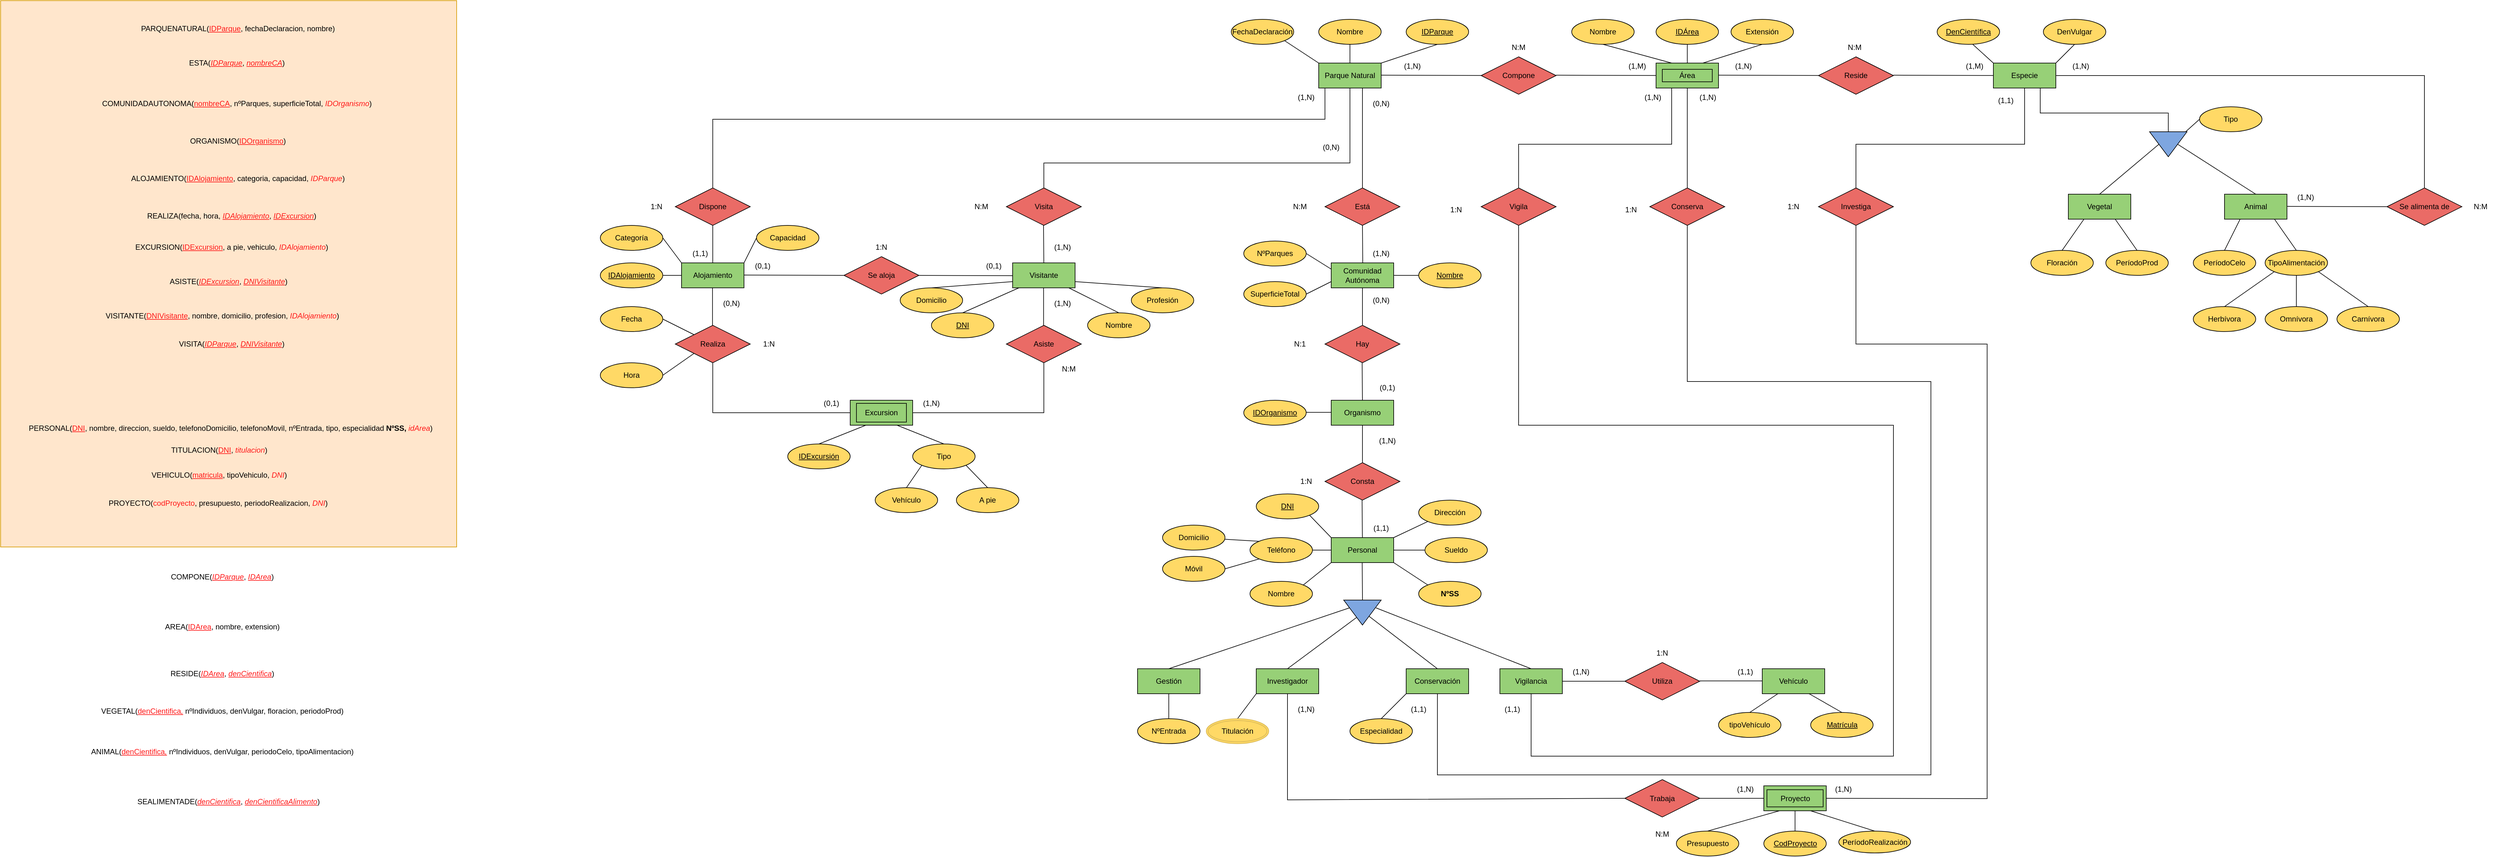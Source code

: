 <mxfile version="23.0.2" type="device">
  <diagram name="Página-1" id="bHcrREO-uS3KybAE6obh">
    <mxGraphModel dx="2687" dy="2036" grid="1" gridSize="10" guides="1" tooltips="1" connect="1" arrows="1" fold="1" page="1" pageScale="1" pageWidth="827" pageHeight="1169" math="0" shadow="0">
      <root>
        <mxCell id="0" />
        <mxCell id="1" parent="0" />
        <mxCell id="qGmY4c33bjeEbuAmrIbD-1" value="" style="rounded=0;whiteSpace=wrap;html=1;fillColor=#ffe6cc;strokeColor=#d79b00;" vertex="1" parent="1">
          <mxGeometry x="-560" y="-80" width="730" height="875" as="geometry" />
        </mxCell>
        <mxCell id="qGmY4c33bjeEbuAmrIbD-220" value="PARQUENATURAL(&lt;font color=&quot;#ff1919&quot;&gt;&lt;u&gt;IDParque&lt;/u&gt;&lt;/font&gt;, fechaDeclaracion, nombre)" style="text;html=1;strokeColor=none;fillColor=none;align=center;verticalAlign=middle;whiteSpace=wrap;rounded=0;" vertex="1" parent="1">
          <mxGeometry x="-450" y="-50" width="540" height="30" as="geometry" />
        </mxCell>
        <mxCell id="qGmY4c33bjeEbuAmrIbD-221" value="COMPONE(&lt;font color=&quot;#ff1919&quot;&gt;&lt;i&gt;&lt;u&gt;IDParque&lt;/u&gt;&lt;/i&gt;&lt;/font&gt;, &lt;font color=&quot;#ff1919&quot;&gt;&lt;i&gt;&lt;u&gt;IDArea&lt;/u&gt;&lt;/i&gt;&lt;/font&gt;)" style="text;html=1;strokeColor=none;fillColor=none;align=center;verticalAlign=middle;whiteSpace=wrap;rounded=0;" vertex="1" parent="1">
          <mxGeometry x="-475" y="827.5" width="540" height="30" as="geometry" />
        </mxCell>
        <mxCell id="qGmY4c33bjeEbuAmrIbD-222" value="AREA(&lt;font color=&quot;#ff1919&quot;&gt;&lt;u&gt;IDArea&lt;/u&gt;&lt;/font&gt;, nombre, extension)" style="text;html=1;strokeColor=none;fillColor=none;align=center;verticalAlign=middle;whiteSpace=wrap;rounded=0;" vertex="1" parent="1">
          <mxGeometry x="-475" y="907.5" width="540" height="30" as="geometry" />
        </mxCell>
        <mxCell id="qGmY4c33bjeEbuAmrIbD-223" value="RESIDE(&lt;font color=&quot;#ff1919&quot;&gt;&lt;u&gt;&lt;i&gt;IDArea&lt;/i&gt;&lt;/u&gt;&lt;/font&gt;, &lt;font color=&quot;#ff1919&quot;&gt;&lt;u&gt;&lt;i&gt;denCientifica&lt;/i&gt;&lt;/u&gt;&lt;/font&gt;)" style="text;html=1;strokeColor=none;fillColor=none;align=center;verticalAlign=middle;whiteSpace=wrap;rounded=0;" vertex="1" parent="1">
          <mxGeometry x="-475" y="982.5" width="540" height="30" as="geometry" />
        </mxCell>
        <mxCell id="qGmY4c33bjeEbuAmrIbD-224" value="VEGETAL(&lt;u style=&quot;color: rgb(255, 25, 25);&quot;&gt;denCientifica&lt;/u&gt;&lt;u style=&quot;font-style: italic; color: rgb(255, 25, 25);&quot;&gt;,&lt;/u&gt; nºIndividuos, denVulgar, floracion, periodoProd)" style="text;html=1;strokeColor=none;fillColor=none;align=center;verticalAlign=middle;whiteSpace=wrap;rounded=0;" vertex="1" parent="1">
          <mxGeometry x="-475" y="1042.5" width="540" height="30" as="geometry" />
        </mxCell>
        <mxCell id="qGmY4c33bjeEbuAmrIbD-225" value="ANIMAL(&lt;u style=&quot;color: rgb(255, 25, 25);&quot;&gt;denCientifica&lt;/u&gt;&lt;u style=&quot;font-style: italic; color: rgb(255, 25, 25);&quot;&gt;,&lt;/u&gt; nºIndividuos, denVulgar, periodoCelo, tipoAlimentacion)" style="text;html=1;strokeColor=none;fillColor=none;align=center;verticalAlign=middle;whiteSpace=wrap;rounded=0;" vertex="1" parent="1">
          <mxGeometry x="-475" y="1107.5" width="540" height="30" as="geometry" />
        </mxCell>
        <mxCell id="qGmY4c33bjeEbuAmrIbD-226" value="SEALIMENTADE(&lt;font color=&quot;#ff1919&quot;&gt;&lt;u&gt;&lt;i&gt;denCientifica&lt;/i&gt;&lt;/u&gt;&lt;/font&gt;, &lt;font color=&quot;#ff1919&quot;&gt;&lt;u&gt;&lt;i&gt;denCientificaAlimento&lt;/i&gt;&lt;/u&gt;&lt;/font&gt;)" style="text;html=1;strokeColor=none;fillColor=none;align=center;verticalAlign=middle;whiteSpace=wrap;rounded=0;" vertex="1" parent="1">
          <mxGeometry x="-465" y="1187.5" width="540" height="30" as="geometry" />
        </mxCell>
        <mxCell id="qGmY4c33bjeEbuAmrIbD-228" value="ESTA(&lt;font color=&quot;#ff1919&quot;&gt;&lt;u&gt;&lt;i&gt;IDParque&lt;/i&gt;&lt;/u&gt;&lt;/font&gt;, &lt;font color=&quot;#ff1919&quot;&gt;&lt;u&gt;&lt;i&gt;nombreCA&lt;/i&gt;&lt;/u&gt;&lt;/font&gt;)&amp;nbsp;" style="text;html=1;strokeColor=none;fillColor=none;align=center;verticalAlign=middle;whiteSpace=wrap;rounded=0;" vertex="1" parent="1">
          <mxGeometry x="-450" y="5" width="540" height="30" as="geometry" />
        </mxCell>
        <mxCell id="qGmY4c33bjeEbuAmrIbD-229" value="COMUNIDADAUTONOMA(&lt;font color=&quot;#ff1919&quot;&gt;&lt;u&gt;nombreCA&lt;/u&gt;&lt;/font&gt;, nºParques, superficieTotal, &lt;font color=&quot;#ff1919&quot;&gt;&lt;i&gt;IDOrganismo&lt;/i&gt;&lt;/font&gt;)&amp;nbsp;" style="text;html=1;strokeColor=none;fillColor=none;align=center;verticalAlign=middle;whiteSpace=wrap;rounded=0;" vertex="1" parent="1">
          <mxGeometry x="-450" y="70" width="540" height="30" as="geometry" />
        </mxCell>
        <mxCell id="qGmY4c33bjeEbuAmrIbD-230" value="Área" style="whiteSpace=wrap;html=1;align=center;fillColor=#97D077;" vertex="1" parent="1">
          <mxGeometry x="2090" y="20" width="100" height="40" as="geometry" />
        </mxCell>
        <mxCell id="qGmY4c33bjeEbuAmrIbD-231" value="" style="rounded=0;whiteSpace=wrap;html=1;fillColor=none;strokeColor=#000000;" vertex="1" parent="1">
          <mxGeometry x="2100" y="30" width="80" height="20" as="geometry" />
        </mxCell>
        <mxCell id="qGmY4c33bjeEbuAmrIbD-232" value="Parque Natural" style="whiteSpace=wrap;html=1;align=center;fillColor=#97D077;" vertex="1" parent="1">
          <mxGeometry x="1550" y="20" width="100" height="40" as="geometry" />
        </mxCell>
        <mxCell id="qGmY4c33bjeEbuAmrIbD-233" value="" style="triangle;whiteSpace=wrap;html=1;rotation=90;fillColor=#7EA6E0;" vertex="1" parent="1">
          <mxGeometry x="1600" y="870" width="40" height="60" as="geometry" />
        </mxCell>
        <mxCell id="qGmY4c33bjeEbuAmrIbD-234" value="Nombre" style="ellipse;whiteSpace=wrap;html=1;align=center;fillColor=#FFD966;" vertex="1" parent="1">
          <mxGeometry x="1550" y="-50" width="100" height="40" as="geometry" />
        </mxCell>
        <mxCell id="qGmY4c33bjeEbuAmrIbD-235" value="&lt;u&gt;IDParque&lt;/u&gt;" style="ellipse;whiteSpace=wrap;html=1;align=center;fillColor=#FFD966;" vertex="1" parent="1">
          <mxGeometry x="1690" y="-50" width="100" height="40" as="geometry" />
        </mxCell>
        <mxCell id="qGmY4c33bjeEbuAmrIbD-236" value="FechaDeclaración" style="ellipse;whiteSpace=wrap;html=1;align=center;fillColor=#FFD966;" vertex="1" parent="1">
          <mxGeometry x="1410" y="-50" width="100" height="40" as="geometry" />
        </mxCell>
        <mxCell id="qGmY4c33bjeEbuAmrIbD-237" value="Nombre" style="ellipse;whiteSpace=wrap;html=1;align=center;fillColor=#FFD966;" vertex="1" parent="1">
          <mxGeometry x="1955" y="-50" width="100" height="40" as="geometry" />
        </mxCell>
        <mxCell id="qGmY4c33bjeEbuAmrIbD-238" value="Extensión" style="ellipse;whiteSpace=wrap;html=1;align=center;fillColor=#FFD966;" vertex="1" parent="1">
          <mxGeometry x="2210" y="-50" width="100" height="40" as="geometry" />
        </mxCell>
        <mxCell id="qGmY4c33bjeEbuAmrIbD-239" value="" style="triangle;whiteSpace=wrap;html=1;rotation=90;fillColor=#7EA6E0;" vertex="1" parent="1">
          <mxGeometry x="2890" y="120" width="40" height="60" as="geometry" />
        </mxCell>
        <mxCell id="qGmY4c33bjeEbuAmrIbD-240" value="Tipo" style="ellipse;whiteSpace=wrap;html=1;align=center;fillColor=#FFD966;" vertex="1" parent="1">
          <mxGeometry x="2960" y="90" width="100" height="40" as="geometry" />
        </mxCell>
        <mxCell id="qGmY4c33bjeEbuAmrIbD-241" value="Animal" style="whiteSpace=wrap;html=1;align=center;fillColor=#97D077;" vertex="1" parent="1">
          <mxGeometry x="3000" y="230" width="100" height="40" as="geometry" />
        </mxCell>
        <mxCell id="qGmY4c33bjeEbuAmrIbD-242" value="Vegetal" style="whiteSpace=wrap;html=1;align=center;fillColor=#97D077;" vertex="1" parent="1">
          <mxGeometry x="2750" y="230" width="100" height="40" as="geometry" />
        </mxCell>
        <mxCell id="qGmY4c33bjeEbuAmrIbD-243" value="Floración" style="ellipse;whiteSpace=wrap;html=1;align=center;fillColor=#FFD966;" vertex="1" parent="1">
          <mxGeometry x="2690" y="320" width="100" height="40" as="geometry" />
        </mxCell>
        <mxCell id="qGmY4c33bjeEbuAmrIbD-244" value="PeríodoProd" style="ellipse;whiteSpace=wrap;html=1;align=center;fillColor=#FFD966;" vertex="1" parent="1">
          <mxGeometry x="2810" y="320" width="100" height="40" as="geometry" />
        </mxCell>
        <mxCell id="qGmY4c33bjeEbuAmrIbD-245" value="TipoAlimentación" style="ellipse;whiteSpace=wrap;html=1;align=center;fillColor=#FFD966;" vertex="1" parent="1">
          <mxGeometry x="3065" y="320" width="100" height="40" as="geometry" />
        </mxCell>
        <mxCell id="qGmY4c33bjeEbuAmrIbD-246" value="Herbívora" style="ellipse;whiteSpace=wrap;html=1;align=center;fillColor=#FFD966;" vertex="1" parent="1">
          <mxGeometry x="2950" y="410" width="100" height="40" as="geometry" />
        </mxCell>
        <mxCell id="qGmY4c33bjeEbuAmrIbD-247" value="Carnívora" style="ellipse;whiteSpace=wrap;html=1;align=center;fillColor=#FFD966;" vertex="1" parent="1">
          <mxGeometry x="3180" y="410" width="100" height="40" as="geometry" />
        </mxCell>
        <mxCell id="qGmY4c33bjeEbuAmrIbD-248" value="Omnívora" style="ellipse;whiteSpace=wrap;html=1;align=center;fillColor=#FFD966;" vertex="1" parent="1">
          <mxGeometry x="3065" y="410" width="100" height="40" as="geometry" />
        </mxCell>
        <mxCell id="qGmY4c33bjeEbuAmrIbD-249" value="PeríodoCelo" style="ellipse;whiteSpace=wrap;html=1;align=center;fillColor=#FFD966;" vertex="1" parent="1">
          <mxGeometry x="2950" y="320" width="100" height="40" as="geometry" />
        </mxCell>
        <mxCell id="qGmY4c33bjeEbuAmrIbD-250" value="Se alimenta de" style="shape=rhombus;perimeter=rhombusPerimeter;whiteSpace=wrap;html=1;align=center;fillColor=#EA6B66;" vertex="1" parent="1">
          <mxGeometry x="3260" y="220" width="120" height="60" as="geometry" />
        </mxCell>
        <mxCell id="qGmY4c33bjeEbuAmrIbD-251" value="Consta" style="shape=rhombus;perimeter=rhombusPerimeter;whiteSpace=wrap;html=1;align=center;fillColor=#EA6B66;" vertex="1" parent="1">
          <mxGeometry x="1560" y="660" width="120" height="60" as="geometry" />
        </mxCell>
        <mxCell id="qGmY4c33bjeEbuAmrIbD-252" value="Personal" style="whiteSpace=wrap;html=1;align=center;fillColor=#97D077;" vertex="1" parent="1">
          <mxGeometry x="1570" y="780" width="100" height="40" as="geometry" />
        </mxCell>
        <mxCell id="qGmY4c33bjeEbuAmrIbD-253" value="&lt;u&gt;DNI&lt;/u&gt;" style="ellipse;whiteSpace=wrap;html=1;align=center;fillColor=#FFD966;" vertex="1" parent="1">
          <mxGeometry x="1450" y="710" width="100" height="40" as="geometry" />
        </mxCell>
        <mxCell id="qGmY4c33bjeEbuAmrIbD-254" value="&lt;b&gt;NºSS&lt;/b&gt;" style="ellipse;whiteSpace=wrap;html=1;align=center;fillColor=#FFD966;" vertex="1" parent="1">
          <mxGeometry x="1710" y="850" width="100" height="40" as="geometry" />
        </mxCell>
        <mxCell id="qGmY4c33bjeEbuAmrIbD-255" value="Nombre" style="ellipse;whiteSpace=wrap;html=1;align=center;fillColor=#FFD966;" vertex="1" parent="1">
          <mxGeometry x="1440" y="850" width="100" height="40" as="geometry" />
        </mxCell>
        <mxCell id="qGmY4c33bjeEbuAmrIbD-256" value="Dirección" style="ellipse;whiteSpace=wrap;html=1;align=center;fillColor=#FFD966;" vertex="1" parent="1">
          <mxGeometry x="1710" y="720" width="100" height="40" as="geometry" />
        </mxCell>
        <mxCell id="qGmY4c33bjeEbuAmrIbD-257" value="Teléfono" style="ellipse;whiteSpace=wrap;html=1;align=center;fillColor=#FFD966;" vertex="1" parent="1">
          <mxGeometry x="1440" y="780" width="100" height="40" as="geometry" />
        </mxCell>
        <mxCell id="qGmY4c33bjeEbuAmrIbD-258" value="Domicilio" style="ellipse;whiteSpace=wrap;html=1;align=center;fillColor=#FFD966;" vertex="1" parent="1">
          <mxGeometry x="1300" y="760" width="100" height="40" as="geometry" />
        </mxCell>
        <mxCell id="qGmY4c33bjeEbuAmrIbD-259" value="Móvil" style="ellipse;whiteSpace=wrap;html=1;align=center;fillColor=#FFD966;" vertex="1" parent="1">
          <mxGeometry x="1300" y="810" width="100" height="40" as="geometry" />
        </mxCell>
        <mxCell id="qGmY4c33bjeEbuAmrIbD-260" value="Gestión" style="whiteSpace=wrap;html=1;align=center;fillColor=#97D077;" vertex="1" parent="1">
          <mxGeometry x="1260" y="990" width="100" height="40" as="geometry" />
        </mxCell>
        <mxCell id="qGmY4c33bjeEbuAmrIbD-261" value="Investigador" style="whiteSpace=wrap;html=1;align=center;fillColor=#97D077;" vertex="1" parent="1">
          <mxGeometry x="1450" y="990" width="100" height="40" as="geometry" />
        </mxCell>
        <mxCell id="qGmY4c33bjeEbuAmrIbD-262" value="Conservación" style="whiteSpace=wrap;html=1;align=center;fillColor=#97D077;" vertex="1" parent="1">
          <mxGeometry x="1690" y="990" width="100" height="40" as="geometry" />
        </mxCell>
        <mxCell id="qGmY4c33bjeEbuAmrIbD-263" value="Vigilancia" style="whiteSpace=wrap;html=1;align=center;fillColor=#97D077;" vertex="1" parent="1">
          <mxGeometry x="1840" y="990" width="100" height="40" as="geometry" />
        </mxCell>
        <mxCell id="qGmY4c33bjeEbuAmrIbD-264" value="Comunidad Autónoma" style="whiteSpace=wrap;html=1;align=center;fillColor=#97D077;" vertex="1" parent="1">
          <mxGeometry x="1570" y="340" width="100" height="40" as="geometry" />
        </mxCell>
        <mxCell id="qGmY4c33bjeEbuAmrIbD-265" value="Organismo" style="whiteSpace=wrap;html=1;align=center;fillColor=#97D077;" vertex="1" parent="1">
          <mxGeometry x="1570" y="560" width="100" height="40" as="geometry" />
        </mxCell>
        <mxCell id="qGmY4c33bjeEbuAmrIbD-266" value="Hay" style="shape=rhombus;perimeter=rhombusPerimeter;whiteSpace=wrap;html=1;align=center;fillColor=#EA6B66;" vertex="1" parent="1">
          <mxGeometry x="1560" y="440" width="120" height="60" as="geometry" />
        </mxCell>
        <mxCell id="qGmY4c33bjeEbuAmrIbD-267" value="NºEntrada" style="ellipse;whiteSpace=wrap;html=1;align=center;fillColor=#FFD966;" vertex="1" parent="1">
          <mxGeometry x="1260" y="1070" width="100" height="40" as="geometry" />
        </mxCell>
        <mxCell id="qGmY4c33bjeEbuAmrIbD-268" style="edgeStyle=orthogonalEdgeStyle;rounded=0;orthogonalLoop=1;jettySize=auto;html=1;exitX=0.5;exitY=1;exitDx=0;exitDy=0;" edge="1" parent="1">
          <mxGeometry relative="1" as="geometry">
            <mxPoint x="1700" y="1110" as="sourcePoint" />
            <mxPoint x="1700" y="1110" as="targetPoint" />
          </mxGeometry>
        </mxCell>
        <mxCell id="qGmY4c33bjeEbuAmrIbD-269" value="Proyecto" style="whiteSpace=wrap;html=1;align=center;fillColor=#97D077;" vertex="1" parent="1">
          <mxGeometry x="2262.5" y="1177.5" width="100" height="40" as="geometry" />
        </mxCell>
        <mxCell id="qGmY4c33bjeEbuAmrIbD-270" value="Trabaja" style="shape=rhombus;perimeter=rhombusPerimeter;whiteSpace=wrap;html=1;align=center;fillColor=#EA6B66;" vertex="1" parent="1">
          <mxGeometry x="2040" y="1167.5" width="120" height="60" as="geometry" />
        </mxCell>
        <mxCell id="qGmY4c33bjeEbuAmrIbD-271" value="&lt;u&gt;CodProyecto&lt;/u&gt;" style="ellipse;whiteSpace=wrap;html=1;align=center;fillColor=#FFD966;" vertex="1" parent="1">
          <mxGeometry x="2262.5" y="1250" width="100" height="40" as="geometry" />
        </mxCell>
        <mxCell id="qGmY4c33bjeEbuAmrIbD-272" value="Presupuesto" style="ellipse;whiteSpace=wrap;html=1;align=center;fillColor=#FFD966;" vertex="1" parent="1">
          <mxGeometry x="2122.5" y="1250" width="100" height="40" as="geometry" />
        </mxCell>
        <mxCell id="qGmY4c33bjeEbuAmrIbD-273" value="PeríodoRealización" style="ellipse;whiteSpace=wrap;html=1;align=center;fillColor=#FFD966;" vertex="1" parent="1">
          <mxGeometry x="2382.5" y="1250" width="115" height="35" as="geometry" />
        </mxCell>
        <mxCell id="qGmY4c33bjeEbuAmrIbD-274" value="" style="endArrow=none;html=1;rounded=0;entryX=0;entryY=0;entryDx=0;entryDy=0;exitX=1;exitY=1;exitDx=0;exitDy=0;" edge="1" parent="1" source="qGmY4c33bjeEbuAmrIbD-236" target="qGmY4c33bjeEbuAmrIbD-232">
          <mxGeometry width="50" height="50" relative="1" as="geometry">
            <mxPoint x="1470" y="280" as="sourcePoint" />
            <mxPoint x="1520" y="230" as="targetPoint" />
          </mxGeometry>
        </mxCell>
        <mxCell id="qGmY4c33bjeEbuAmrIbD-275" value="" style="endArrow=none;html=1;rounded=0;entryX=0.5;entryY=0;entryDx=0;entryDy=0;exitX=0.5;exitY=1;exitDx=0;exitDy=0;" edge="1" parent="1" source="qGmY4c33bjeEbuAmrIbD-234" target="qGmY4c33bjeEbuAmrIbD-232">
          <mxGeometry width="50" height="50" relative="1" as="geometry">
            <mxPoint x="1470" y="280" as="sourcePoint" />
            <mxPoint x="1520" y="230" as="targetPoint" />
          </mxGeometry>
        </mxCell>
        <mxCell id="qGmY4c33bjeEbuAmrIbD-276" value="" style="endArrow=none;html=1;rounded=0;entryX=1;entryY=0;entryDx=0;entryDy=0;exitX=0.5;exitY=1;exitDx=0;exitDy=0;" edge="1" parent="1" source="qGmY4c33bjeEbuAmrIbD-235" target="qGmY4c33bjeEbuAmrIbD-232">
          <mxGeometry width="50" height="50" relative="1" as="geometry">
            <mxPoint x="1470" y="280" as="sourcePoint" />
            <mxPoint x="1520" y="230" as="targetPoint" />
          </mxGeometry>
        </mxCell>
        <mxCell id="qGmY4c33bjeEbuAmrIbD-277" value="" style="endArrow=none;html=1;rounded=0;entryX=0.5;entryY=1;entryDx=0;entryDy=0;exitX=0.5;exitY=0;exitDx=0;exitDy=0;" edge="1" parent="1">
          <mxGeometry width="50" height="50" relative="1" as="geometry">
            <mxPoint x="1620" y="560" as="sourcePoint" />
            <mxPoint x="1619.5" y="500" as="targetPoint" />
          </mxGeometry>
        </mxCell>
        <mxCell id="qGmY4c33bjeEbuAmrIbD-278" value="" style="endArrow=none;html=1;rounded=0;entryX=1;entryY=0.5;entryDx=0;entryDy=0;exitX=0;exitY=0.5;exitDx=0;exitDy=0;" edge="1" parent="1" source="qGmY4c33bjeEbuAmrIbD-252" target="qGmY4c33bjeEbuAmrIbD-257">
          <mxGeometry width="50" height="50" relative="1" as="geometry">
            <mxPoint x="1670" y="820" as="sourcePoint" />
            <mxPoint x="1720" y="770" as="targetPoint" />
          </mxGeometry>
        </mxCell>
        <mxCell id="qGmY4c33bjeEbuAmrIbD-279" value="" style="endArrow=none;html=1;rounded=0;exitX=0;exitY=0;exitDx=0;exitDy=0;" edge="1" parent="1" source="qGmY4c33bjeEbuAmrIbD-257" target="qGmY4c33bjeEbuAmrIbD-258">
          <mxGeometry width="50" height="50" relative="1" as="geometry">
            <mxPoint x="1420" y="790" as="sourcePoint" />
            <mxPoint x="1690" y="770" as="targetPoint" />
          </mxGeometry>
        </mxCell>
        <mxCell id="qGmY4c33bjeEbuAmrIbD-280" value="" style="endArrow=none;html=1;rounded=0;entryX=1;entryY=0.5;entryDx=0;entryDy=0;exitX=0;exitY=1;exitDx=0;exitDy=0;" edge="1" parent="1" source="qGmY4c33bjeEbuAmrIbD-257" target="qGmY4c33bjeEbuAmrIbD-259">
          <mxGeometry width="50" height="50" relative="1" as="geometry">
            <mxPoint x="1670" y="820" as="sourcePoint" />
            <mxPoint x="1720" y="770" as="targetPoint" />
          </mxGeometry>
        </mxCell>
        <mxCell id="qGmY4c33bjeEbuAmrIbD-281" value="" style="endArrow=none;html=1;rounded=0;entryX=0;entryY=1;entryDx=0;entryDy=0;exitX=1;exitY=0;exitDx=0;exitDy=0;" edge="1" parent="1" source="qGmY4c33bjeEbuAmrIbD-252" target="qGmY4c33bjeEbuAmrIbD-256">
          <mxGeometry width="50" height="50" relative="1" as="geometry">
            <mxPoint x="1670" y="820" as="sourcePoint" />
            <mxPoint x="1720" y="770" as="targetPoint" />
          </mxGeometry>
        </mxCell>
        <mxCell id="qGmY4c33bjeEbuAmrIbD-282" value="" style="endArrow=none;html=1;rounded=0;exitX=0;exitY=0;exitDx=0;exitDy=0;entryX=1;entryY=1;entryDx=0;entryDy=0;" edge="1" parent="1" source="qGmY4c33bjeEbuAmrIbD-254" target="qGmY4c33bjeEbuAmrIbD-252">
          <mxGeometry width="50" height="50" relative="1" as="geometry">
            <mxPoint x="1670" y="820" as="sourcePoint" />
            <mxPoint x="1670" y="810" as="targetPoint" />
          </mxGeometry>
        </mxCell>
        <mxCell id="qGmY4c33bjeEbuAmrIbD-283" value="" style="endArrow=none;html=1;rounded=0;exitX=1;exitY=0;exitDx=0;exitDy=0;" edge="1" parent="1" source="qGmY4c33bjeEbuAmrIbD-255">
          <mxGeometry width="50" height="50" relative="1" as="geometry">
            <mxPoint x="1670" y="820" as="sourcePoint" />
            <mxPoint x="1570" y="820" as="targetPoint" />
          </mxGeometry>
        </mxCell>
        <mxCell id="qGmY4c33bjeEbuAmrIbD-284" value="" style="endArrow=none;html=1;rounded=0;entryX=0.5;entryY=1;entryDx=0;entryDy=0;exitX=0.5;exitY=0;exitDx=0;exitDy=0;" edge="1" parent="1" source="qGmY4c33bjeEbuAmrIbD-267" target="qGmY4c33bjeEbuAmrIbD-260">
          <mxGeometry width="50" height="50" relative="1" as="geometry">
            <mxPoint x="1610" y="920" as="sourcePoint" />
            <mxPoint x="1660" y="870" as="targetPoint" />
          </mxGeometry>
        </mxCell>
        <mxCell id="qGmY4c33bjeEbuAmrIbD-285" value="" style="endArrow=none;html=1;rounded=0;entryX=0.25;entryY=1;entryDx=0;entryDy=0;exitX=0.5;exitY=0;exitDx=0;exitDy=0;" edge="1" parent="1" source="qGmY4c33bjeEbuAmrIbD-272" target="qGmY4c33bjeEbuAmrIbD-269">
          <mxGeometry width="50" height="50" relative="1" as="geometry">
            <mxPoint x="2222.5" y="1247.5" as="sourcePoint" />
            <mxPoint x="2122.5" y="1037.5" as="targetPoint" />
          </mxGeometry>
        </mxCell>
        <mxCell id="qGmY4c33bjeEbuAmrIbD-286" value="" style="endArrow=none;html=1;rounded=0;entryX=0.75;entryY=1;entryDx=0;entryDy=0;exitX=0.5;exitY=0;exitDx=0;exitDy=0;" edge="1" parent="1" source="qGmY4c33bjeEbuAmrIbD-273" target="qGmY4c33bjeEbuAmrIbD-269">
          <mxGeometry width="50" height="50" relative="1" as="geometry">
            <mxPoint x="2072.5" y="1087.5" as="sourcePoint" />
            <mxPoint x="2122.5" y="1037.5" as="targetPoint" />
          </mxGeometry>
        </mxCell>
        <mxCell id="qGmY4c33bjeEbuAmrIbD-287" value="Compone" style="shape=rhombus;perimeter=rhombusPerimeter;whiteSpace=wrap;html=1;align=center;fillColor=#EA6B66;" vertex="1" parent="1">
          <mxGeometry x="1810" y="10" width="120" height="60" as="geometry" />
        </mxCell>
        <mxCell id="qGmY4c33bjeEbuAmrIbD-288" value="" style="endArrow=none;html=1;rounded=0;entryX=1;entryY=0.5;entryDx=0;entryDy=0;exitX=0;exitY=0.5;exitDx=0;exitDy=0;" edge="1" parent="1">
          <mxGeometry width="50" height="50" relative="1" as="geometry">
            <mxPoint x="1810" y="39.91" as="sourcePoint" />
            <mxPoint x="1650" y="39.41" as="targetPoint" />
          </mxGeometry>
        </mxCell>
        <mxCell id="qGmY4c33bjeEbuAmrIbD-289" value="" style="endArrow=none;html=1;rounded=0;entryX=1;entryY=0.5;entryDx=0;entryDy=0;exitX=0;exitY=0.5;exitDx=0;exitDy=0;" edge="1" parent="1">
          <mxGeometry width="50" height="50" relative="1" as="geometry">
            <mxPoint x="2090" y="39.91" as="sourcePoint" />
            <mxPoint x="1930" y="39.41" as="targetPoint" />
          </mxGeometry>
        </mxCell>
        <mxCell id="qGmY4c33bjeEbuAmrIbD-290" value="Reside" style="shape=rhombus;perimeter=rhombusPerimeter;whiteSpace=wrap;html=1;align=center;fillColor=#EA6B66;" vertex="1" parent="1">
          <mxGeometry x="2350" y="10" width="120" height="60" as="geometry" />
        </mxCell>
        <mxCell id="qGmY4c33bjeEbuAmrIbD-291" value="" style="endArrow=none;html=1;rounded=0;entryX=1;entryY=0.5;entryDx=0;entryDy=0;exitX=0;exitY=0.5;exitDx=0;exitDy=0;" edge="1" parent="1">
          <mxGeometry width="50" height="50" relative="1" as="geometry">
            <mxPoint x="2350" y="39.91" as="sourcePoint" />
            <mxPoint x="2190" y="39.41" as="targetPoint" />
          </mxGeometry>
        </mxCell>
        <mxCell id="qGmY4c33bjeEbuAmrIbD-292" value="Especie" style="whiteSpace=wrap;html=1;align=center;fillColor=#97D077;" vertex="1" parent="1">
          <mxGeometry x="2630" y="20" width="100" height="40" as="geometry" />
        </mxCell>
        <mxCell id="qGmY4c33bjeEbuAmrIbD-293" value="&lt;u&gt;DenCientífica&lt;/u&gt;" style="ellipse;whiteSpace=wrap;html=1;align=center;fillColor=#FFD966;" vertex="1" parent="1">
          <mxGeometry x="2540" y="-50" width="100" height="40" as="geometry" />
        </mxCell>
        <mxCell id="qGmY4c33bjeEbuAmrIbD-294" value="DenVulgar" style="ellipse;whiteSpace=wrap;html=1;align=center;fillColor=#FFD966;" vertex="1" parent="1">
          <mxGeometry x="2710" y="-50" width="100" height="40" as="geometry" />
        </mxCell>
        <mxCell id="qGmY4c33bjeEbuAmrIbD-295" value="" style="endArrow=none;html=1;rounded=0;entryX=0;entryY=0;entryDx=0;entryDy=0;exitX=0.57;exitY=1;exitDx=0;exitDy=0;exitPerimeter=0;" edge="1" parent="1" source="qGmY4c33bjeEbuAmrIbD-293" target="qGmY4c33bjeEbuAmrIbD-292">
          <mxGeometry width="50" height="50" relative="1" as="geometry">
            <mxPoint x="2800" y="190" as="sourcePoint" />
            <mxPoint x="2850" y="140" as="targetPoint" />
          </mxGeometry>
        </mxCell>
        <mxCell id="qGmY4c33bjeEbuAmrIbD-296" value="" style="endArrow=none;html=1;rounded=0;entryX=1;entryY=0;entryDx=0;entryDy=0;exitX=0.5;exitY=1;exitDx=0;exitDy=0;" edge="1" parent="1" source="qGmY4c33bjeEbuAmrIbD-294" target="qGmY4c33bjeEbuAmrIbD-292">
          <mxGeometry width="50" height="50" relative="1" as="geometry">
            <mxPoint x="2800" y="190" as="sourcePoint" />
            <mxPoint x="2850" y="140" as="targetPoint" />
          </mxGeometry>
        </mxCell>
        <mxCell id="qGmY4c33bjeEbuAmrIbD-297" value="" style="endArrow=none;html=1;rounded=0;entryX=1;entryY=0.5;entryDx=0;entryDy=0;exitX=0;exitY=0.5;exitDx=0;exitDy=0;" edge="1" parent="1">
          <mxGeometry width="50" height="50" relative="1" as="geometry">
            <mxPoint x="2630" y="39.91" as="sourcePoint" />
            <mxPoint x="2470" y="39.41" as="targetPoint" />
          </mxGeometry>
        </mxCell>
        <mxCell id="qGmY4c33bjeEbuAmrIbD-298" value="" style="endArrow=none;html=1;rounded=0;entryX=0;entryY=0;entryDx=0;entryDy=0;exitX=1;exitY=1;exitDx=0;exitDy=0;" edge="1" parent="1" source="qGmY4c33bjeEbuAmrIbD-253" target="qGmY4c33bjeEbuAmrIbD-252">
          <mxGeometry width="50" height="50" relative="1" as="geometry">
            <mxPoint x="1525.146" y="744.226" as="sourcePoint" />
            <mxPoint x="1620" y="810" as="targetPoint" />
          </mxGeometry>
        </mxCell>
        <mxCell id="qGmY4c33bjeEbuAmrIbD-299" value="" style="endArrow=none;html=1;rounded=0;entryX=0.5;entryY=1;entryDx=0;entryDy=0;exitX=0.5;exitY=0;exitDx=0;exitDy=0;" edge="1" parent="1">
          <mxGeometry width="50" height="50" relative="1" as="geometry">
            <mxPoint x="1619.91" y="780" as="sourcePoint" />
            <mxPoint x="1619.41" y="720" as="targetPoint" />
          </mxGeometry>
        </mxCell>
        <mxCell id="qGmY4c33bjeEbuAmrIbD-300" value="" style="endArrow=none;html=1;rounded=0;exitX=0.5;exitY=0;exitDx=0;exitDy=0;entryX=0.5;entryY=1;entryDx=0;entryDy=0;" edge="1" parent="1" source="qGmY4c33bjeEbuAmrIbD-242">
          <mxGeometry width="50" height="50" relative="1" as="geometry">
            <mxPoint x="2810" y="240" as="sourcePoint" />
            <mxPoint x="2895" y="150" as="targetPoint" />
          </mxGeometry>
        </mxCell>
        <mxCell id="qGmY4c33bjeEbuAmrIbD-301" value="" style="endArrow=none;html=1;rounded=0;exitX=0.5;exitY=0;exitDx=0;exitDy=0;entryX=0.5;entryY=0;entryDx=0;entryDy=0;" edge="1" parent="1" source="qGmY4c33bjeEbuAmrIbD-241" target="qGmY4c33bjeEbuAmrIbD-239">
          <mxGeometry width="50" height="50" relative="1" as="geometry">
            <mxPoint x="2830" y="240" as="sourcePoint" />
            <mxPoint x="2905" y="160" as="targetPoint" />
          </mxGeometry>
        </mxCell>
        <mxCell id="qGmY4c33bjeEbuAmrIbD-302" value="" style="endArrow=none;html=1;rounded=0;entryX=0.008;entryY=0.044;entryDx=0;entryDy=0;entryPerimeter=0;exitX=0;exitY=0.5;exitDx=0;exitDy=0;" edge="1" parent="1" source="qGmY4c33bjeEbuAmrIbD-240" target="qGmY4c33bjeEbuAmrIbD-239">
          <mxGeometry width="50" height="50" relative="1" as="geometry">
            <mxPoint x="2870" y="270" as="sourcePoint" />
            <mxPoint x="2920" y="220" as="targetPoint" />
          </mxGeometry>
        </mxCell>
        <mxCell id="qGmY4c33bjeEbuAmrIbD-303" value="" style="endArrow=none;html=1;rounded=0;entryX=0.25;entryY=1;entryDx=0;entryDy=0;exitX=0.5;exitY=0;exitDx=0;exitDy=0;" edge="1" parent="1" target="qGmY4c33bjeEbuAmrIbD-242">
          <mxGeometry width="50" height="50" relative="1" as="geometry">
            <mxPoint x="2740" y="320" as="sourcePoint" />
            <mxPoint x="2920" y="220" as="targetPoint" />
          </mxGeometry>
        </mxCell>
        <mxCell id="qGmY4c33bjeEbuAmrIbD-304" value="" style="endArrow=none;html=1;rounded=0;entryX=0.75;entryY=1;entryDx=0;entryDy=0;exitX=0.5;exitY=0;exitDx=0;exitDy=0;" edge="1" parent="1" source="qGmY4c33bjeEbuAmrIbD-244" target="qGmY4c33bjeEbuAmrIbD-242">
          <mxGeometry width="50" height="50" relative="1" as="geometry">
            <mxPoint x="2870" y="270" as="sourcePoint" />
            <mxPoint x="2920" y="220" as="targetPoint" />
          </mxGeometry>
        </mxCell>
        <mxCell id="qGmY4c33bjeEbuAmrIbD-305" value="" style="endArrow=none;html=1;rounded=0;entryX=0.25;entryY=1;entryDx=0;entryDy=0;" edge="1" parent="1" target="qGmY4c33bjeEbuAmrIbD-241">
          <mxGeometry width="50" height="50" relative="1" as="geometry">
            <mxPoint x="3000" y="320" as="sourcePoint" />
            <mxPoint x="3035" y="270" as="targetPoint" />
          </mxGeometry>
        </mxCell>
        <mxCell id="qGmY4c33bjeEbuAmrIbD-306" value="" style="endArrow=none;html=1;rounded=0;entryX=0.75;entryY=1;entryDx=0;entryDy=0;exitX=0.5;exitY=0;exitDx=0;exitDy=0;" edge="1" parent="1">
          <mxGeometry width="50" height="50" relative="1" as="geometry">
            <mxPoint x="3115" y="320" as="sourcePoint" />
            <mxPoint x="3080" y="270" as="targetPoint" />
          </mxGeometry>
        </mxCell>
        <mxCell id="qGmY4c33bjeEbuAmrIbD-307" value="" style="endArrow=none;html=1;rounded=0;entryX=0;entryY=1;entryDx=0;entryDy=0;exitX=0.5;exitY=0;exitDx=0;exitDy=0;" edge="1" parent="1" source="qGmY4c33bjeEbuAmrIbD-246" target="qGmY4c33bjeEbuAmrIbD-245">
          <mxGeometry width="50" height="50" relative="1" as="geometry">
            <mxPoint x="3060" y="410" as="sourcePoint" />
            <mxPoint x="3085" y="360" as="targetPoint" />
          </mxGeometry>
        </mxCell>
        <mxCell id="qGmY4c33bjeEbuAmrIbD-308" value="" style="endArrow=none;html=1;rounded=0;entryX=0.5;entryY=1;entryDx=0;entryDy=0;exitX=0.5;exitY=0;exitDx=0;exitDy=0;" edge="1" parent="1" source="qGmY4c33bjeEbuAmrIbD-248" target="qGmY4c33bjeEbuAmrIbD-245">
          <mxGeometry width="50" height="50" relative="1" as="geometry">
            <mxPoint x="2870" y="270" as="sourcePoint" />
            <mxPoint x="2920" y="220" as="targetPoint" />
          </mxGeometry>
        </mxCell>
        <mxCell id="qGmY4c33bjeEbuAmrIbD-309" value="" style="endArrow=none;html=1;rounded=0;entryX=1;entryY=1;entryDx=0;entryDy=0;exitX=0.5;exitY=0;exitDx=0;exitDy=0;" edge="1" parent="1" source="qGmY4c33bjeEbuAmrIbD-247" target="qGmY4c33bjeEbuAmrIbD-245">
          <mxGeometry width="50" height="50" relative="1" as="geometry">
            <mxPoint x="2870" y="270" as="sourcePoint" />
            <mxPoint x="2920" y="220" as="targetPoint" />
          </mxGeometry>
        </mxCell>
        <mxCell id="qGmY4c33bjeEbuAmrIbD-310" value="" style="endArrow=none;html=1;rounded=0;entryX=1;entryY=0.5;entryDx=0;entryDy=0;exitX=0;exitY=0.5;exitDx=0;exitDy=0;" edge="1" parent="1">
          <mxGeometry width="50" height="50" relative="1" as="geometry">
            <mxPoint x="3260" y="250.02" as="sourcePoint" />
            <mxPoint x="3100" y="249.52" as="targetPoint" />
          </mxGeometry>
        </mxCell>
        <mxCell id="qGmY4c33bjeEbuAmrIbD-311" value="" style="endArrow=none;html=1;rounded=0;entryX=0.5;entryY=0;entryDx=0;entryDy=0;exitX=1;exitY=0.5;exitDx=0;exitDy=0;" edge="1" parent="1" source="qGmY4c33bjeEbuAmrIbD-292" target="qGmY4c33bjeEbuAmrIbD-250">
          <mxGeometry width="50" height="50" relative="1" as="geometry">
            <mxPoint x="2640" y="260" as="sourcePoint" />
            <mxPoint x="2690" y="210" as="targetPoint" />
            <Array as="points">
              <mxPoint x="3320" y="40" />
            </Array>
          </mxGeometry>
        </mxCell>
        <mxCell id="qGmY4c33bjeEbuAmrIbD-312" value="" style="endArrow=none;html=1;rounded=0;entryX=0;entryY=0.5;entryDx=0;entryDy=0;exitX=0.75;exitY=1;exitDx=0;exitDy=0;" edge="1" parent="1" source="qGmY4c33bjeEbuAmrIbD-292" target="qGmY4c33bjeEbuAmrIbD-239">
          <mxGeometry width="50" height="50" relative="1" as="geometry">
            <mxPoint x="2680" y="100" as="sourcePoint" />
            <mxPoint x="2740" y="280" as="targetPoint" />
            <Array as="points">
              <mxPoint x="2705" y="100" />
              <mxPoint x="2910" y="100" />
            </Array>
          </mxGeometry>
        </mxCell>
        <mxCell id="qGmY4c33bjeEbuAmrIbD-313" value="" style="endArrow=none;html=1;rounded=0;entryX=0.25;entryY=0;entryDx=0;entryDy=0;exitX=0.5;exitY=1;exitDx=0;exitDy=0;" edge="1" parent="1" source="qGmY4c33bjeEbuAmrIbD-237" target="qGmY4c33bjeEbuAmrIbD-230">
          <mxGeometry width="50" height="50" relative="1" as="geometry">
            <mxPoint x="2500" y="400" as="sourcePoint" />
            <mxPoint x="2550" y="350" as="targetPoint" />
          </mxGeometry>
        </mxCell>
        <mxCell id="qGmY4c33bjeEbuAmrIbD-314" value="" style="endArrow=none;html=1;rounded=0;entryX=0.75;entryY=0;entryDx=0;entryDy=0;exitX=0.5;exitY=1;exitDx=0;exitDy=0;" edge="1" parent="1" source="qGmY4c33bjeEbuAmrIbD-238" target="qGmY4c33bjeEbuAmrIbD-230">
          <mxGeometry width="50" height="50" relative="1" as="geometry">
            <mxPoint x="2500" y="400" as="sourcePoint" />
            <mxPoint x="2550" y="350" as="targetPoint" />
          </mxGeometry>
        </mxCell>
        <mxCell id="qGmY4c33bjeEbuAmrIbD-315" value="Investiga" style="shape=rhombus;perimeter=rhombusPerimeter;whiteSpace=wrap;html=1;align=center;fillColor=#EA6B66;" vertex="1" parent="1">
          <mxGeometry x="2350" y="220" width="120" height="60" as="geometry" />
        </mxCell>
        <mxCell id="qGmY4c33bjeEbuAmrIbD-316" value="Especialidad" style="ellipse;whiteSpace=wrap;html=1;align=center;fillColor=#FFD966;" vertex="1" parent="1">
          <mxGeometry x="1600" y="1070" width="100" height="40" as="geometry" />
        </mxCell>
        <mxCell id="qGmY4c33bjeEbuAmrIbD-317" value="" style="endArrow=none;html=1;rounded=0;entryX=0;entryY=1;entryDx=0;entryDy=0;exitX=0.5;exitY=0;exitDx=0;exitDy=0;" edge="1" parent="1" source="qGmY4c33bjeEbuAmrIbD-316" target="qGmY4c33bjeEbuAmrIbD-262">
          <mxGeometry width="50" height="50" relative="1" as="geometry">
            <mxPoint x="1700" y="1070" as="sourcePoint" />
            <mxPoint x="1699.58" y="1030" as="targetPoint" />
          </mxGeometry>
        </mxCell>
        <mxCell id="qGmY4c33bjeEbuAmrIbD-318" value="tipoVehículo" style="ellipse;whiteSpace=wrap;html=1;align=center;fillColor=#FFD966;" vertex="1" parent="1">
          <mxGeometry x="2190" y="1060" width="100" height="40" as="geometry" />
        </mxCell>
        <mxCell id="qGmY4c33bjeEbuAmrIbD-319" value="&lt;u&gt;Matrícula&lt;/u&gt;" style="ellipse;whiteSpace=wrap;html=1;align=center;fillColor=#FFD966;" vertex="1" parent="1">
          <mxGeometry x="2337.5" y="1060" width="100" height="40" as="geometry" />
        </mxCell>
        <mxCell id="qGmY4c33bjeEbuAmrIbD-320" value="" style="endArrow=none;html=1;rounded=0;entryX=0;entryY=1;entryDx=0;entryDy=0;exitX=0.5;exitY=0;exitDx=0;exitDy=0;" edge="1" parent="1" source="qGmY4c33bjeEbuAmrIbD-339" target="qGmY4c33bjeEbuAmrIbD-261">
          <mxGeometry width="50" height="50" relative="1" as="geometry">
            <mxPoint x="1420" y="1070" as="sourcePoint" />
            <mxPoint x="1499.71" y="1030" as="targetPoint" />
          </mxGeometry>
        </mxCell>
        <mxCell id="qGmY4c33bjeEbuAmrIbD-321" value="Utiliza" style="shape=rhombus;perimeter=rhombusPerimeter;whiteSpace=wrap;html=1;align=center;fillColor=#EA6B66;" vertex="1" parent="1">
          <mxGeometry x="2040" y="980" width="120" height="60" as="geometry" />
        </mxCell>
        <mxCell id="qGmY4c33bjeEbuAmrIbD-322" value="Vehículo" style="whiteSpace=wrap;html=1;align=center;fillColor=#97D077;" vertex="1" parent="1">
          <mxGeometry x="2260" y="990" width="100" height="40" as="geometry" />
        </mxCell>
        <mxCell id="qGmY4c33bjeEbuAmrIbD-324" value="" style="endArrow=none;html=1;rounded=0;entryX=1;entryY=0.5;entryDx=0;entryDy=0;exitX=0;exitY=0.5;exitDx=0;exitDy=0;" edge="1" parent="1">
          <mxGeometry width="50" height="50" relative="1" as="geometry">
            <mxPoint x="2040" y="1010" as="sourcePoint" />
            <mxPoint x="1940" y="1010" as="targetPoint" />
          </mxGeometry>
        </mxCell>
        <mxCell id="qGmY4c33bjeEbuAmrIbD-325" value="" style="endArrow=none;html=1;rounded=0;entryX=0.25;entryY=1;entryDx=0;entryDy=0;exitX=0.5;exitY=0;exitDx=0;exitDy=0;" edge="1" parent="1" source="qGmY4c33bjeEbuAmrIbD-318" target="qGmY4c33bjeEbuAmrIbD-322">
          <mxGeometry width="50" height="50" relative="1" as="geometry">
            <mxPoint x="2140" y="1170" as="sourcePoint" />
            <mxPoint x="2190" y="1120" as="targetPoint" />
          </mxGeometry>
        </mxCell>
        <mxCell id="qGmY4c33bjeEbuAmrIbD-326" value="" style="endArrow=none;html=1;rounded=0;entryX=0.75;entryY=1;entryDx=0;entryDy=0;exitX=0.5;exitY=0;exitDx=0;exitDy=0;" edge="1" parent="1" source="qGmY4c33bjeEbuAmrIbD-319" target="qGmY4c33bjeEbuAmrIbD-322">
          <mxGeometry width="50" height="50" relative="1" as="geometry">
            <mxPoint x="2140" y="1170" as="sourcePoint" />
            <mxPoint x="2190" y="1120" as="targetPoint" />
          </mxGeometry>
        </mxCell>
        <mxCell id="qGmY4c33bjeEbuAmrIbD-327" value="" style="endArrow=none;html=1;rounded=0;entryX=1;entryY=0.5;entryDx=0;entryDy=0;exitX=0;exitY=0.5;exitDx=0;exitDy=0;" edge="1" parent="1" source="qGmY4c33bjeEbuAmrIbD-269" target="qGmY4c33bjeEbuAmrIbD-270">
          <mxGeometry width="50" height="50" relative="1" as="geometry">
            <mxPoint x="2262.5" y="1186.91" as="sourcePoint" />
            <mxPoint x="2182.5" y="1197.5" as="targetPoint" />
          </mxGeometry>
        </mxCell>
        <mxCell id="qGmY4c33bjeEbuAmrIbD-328" value="" style="endArrow=none;html=1;rounded=0;entryX=0.5;entryY=1;entryDx=0;entryDy=0;exitX=0.5;exitY=0;exitDx=0;exitDy=0;" edge="1" parent="1" source="qGmY4c33bjeEbuAmrIbD-271" target="qGmY4c33bjeEbuAmrIbD-269">
          <mxGeometry width="50" height="50" relative="1" as="geometry">
            <mxPoint x="2302.5" y="1057.5" as="sourcePoint" />
            <mxPoint x="2352.5" y="1007.5" as="targetPoint" />
          </mxGeometry>
        </mxCell>
        <mxCell id="qGmY4c33bjeEbuAmrIbD-329" value="" style="endArrow=none;html=1;rounded=0;entryX=0.5;entryY=1;entryDx=0;entryDy=0;exitX=0;exitY=0.5;exitDx=0;exitDy=0;" edge="1" parent="1" source="qGmY4c33bjeEbuAmrIbD-270" target="qGmY4c33bjeEbuAmrIbD-261">
          <mxGeometry width="50" height="50" relative="1" as="geometry">
            <mxPoint x="1760" y="1060" as="sourcePoint" />
            <mxPoint x="1810" y="1010" as="targetPoint" />
            <Array as="points">
              <mxPoint x="1500" y="1200" />
            </Array>
          </mxGeometry>
        </mxCell>
        <mxCell id="qGmY4c33bjeEbuAmrIbD-330" value="Vigila" style="shape=rhombus;perimeter=rhombusPerimeter;whiteSpace=wrap;html=1;align=center;fillColor=#EA6B66;" vertex="1" parent="1">
          <mxGeometry x="1810" y="220" width="120" height="60" as="geometry" />
        </mxCell>
        <mxCell id="qGmY4c33bjeEbuAmrIbD-331" value="Conserva" style="shape=rhombus;perimeter=rhombusPerimeter;whiteSpace=wrap;html=1;align=center;fillColor=#EA6B66;" vertex="1" parent="1">
          <mxGeometry x="2080" y="220" width="120" height="60" as="geometry" />
        </mxCell>
        <mxCell id="qGmY4c33bjeEbuAmrIbD-332" value="" style="endArrow=none;html=1;rounded=0;exitX=0.5;exitY=1;exitDx=0;exitDy=0;entryX=0.5;entryY=1;entryDx=0;entryDy=0;" edge="1" parent="1" source="qGmY4c33bjeEbuAmrIbD-263" target="qGmY4c33bjeEbuAmrIbD-330">
          <mxGeometry width="50" height="50" relative="1" as="geometry">
            <mxPoint x="2000" y="910" as="sourcePoint" />
            <mxPoint x="2450" y="1080" as="targetPoint" />
            <Array as="points">
              <mxPoint x="1890" y="1130" />
              <mxPoint x="2470" y="1130" />
              <mxPoint x="2470" y="600" />
              <mxPoint x="1870" y="600" />
            </Array>
          </mxGeometry>
        </mxCell>
        <mxCell id="qGmY4c33bjeEbuAmrIbD-333" value="" style="endArrow=none;html=1;rounded=0;entryX=0.5;entryY=1;entryDx=0;entryDy=0;exitX=0.5;exitY=1;exitDx=0;exitDy=0;" edge="1" parent="1" source="qGmY4c33bjeEbuAmrIbD-331" target="qGmY4c33bjeEbuAmrIbD-262">
          <mxGeometry width="50" height="50" relative="1" as="geometry">
            <mxPoint x="2000" y="1100" as="sourcePoint" />
            <mxPoint x="2050" y="1050" as="targetPoint" />
            <Array as="points">
              <mxPoint x="2140" y="530" />
              <mxPoint x="2530" y="530" />
              <mxPoint x="2530" y="1160" />
              <mxPoint x="1740" y="1160" />
            </Array>
          </mxGeometry>
        </mxCell>
        <mxCell id="qGmY4c33bjeEbuAmrIbD-334" value="" style="endArrow=none;html=1;rounded=0;exitX=1;exitY=0.5;exitDx=0;exitDy=0;entryX=0.5;entryY=1;entryDx=0;entryDy=0;" edge="1" parent="1" source="qGmY4c33bjeEbuAmrIbD-269" target="qGmY4c33bjeEbuAmrIbD-315">
          <mxGeometry width="50" height="50" relative="1" as="geometry">
            <mxPoint x="2000" y="1110" as="sourcePoint" />
            <mxPoint x="2050" y="1060" as="targetPoint" />
            <Array as="points">
              <mxPoint x="2620" y="1198" />
              <mxPoint x="2620" y="470" />
              <mxPoint x="2410" y="470" />
            </Array>
          </mxGeometry>
        </mxCell>
        <mxCell id="qGmY4c33bjeEbuAmrIbD-335" value="" style="endArrow=none;html=1;rounded=0;entryX=0.25;entryY=1;entryDx=0;entryDy=0;exitX=0.5;exitY=0;exitDx=0;exitDy=0;" edge="1" parent="1" source="qGmY4c33bjeEbuAmrIbD-330" target="qGmY4c33bjeEbuAmrIbD-230">
          <mxGeometry width="50" height="50" relative="1" as="geometry">
            <mxPoint x="2190" y="310" as="sourcePoint" />
            <mxPoint x="2240" y="260" as="targetPoint" />
            <Array as="points">
              <mxPoint x="1870" y="150" />
              <mxPoint x="2115" y="150" />
            </Array>
          </mxGeometry>
        </mxCell>
        <mxCell id="qGmY4c33bjeEbuAmrIbD-336" value="" style="endArrow=none;html=1;rounded=0;entryX=0.5;entryY=1;entryDx=0;entryDy=0;exitX=0.5;exitY=0;exitDx=0;exitDy=0;" edge="1" parent="1" source="qGmY4c33bjeEbuAmrIbD-331" target="qGmY4c33bjeEbuAmrIbD-230">
          <mxGeometry width="50" height="50" relative="1" as="geometry">
            <mxPoint x="2190" y="310" as="sourcePoint" />
            <mxPoint x="2240" y="260" as="targetPoint" />
          </mxGeometry>
        </mxCell>
        <mxCell id="qGmY4c33bjeEbuAmrIbD-337" value="" style="endArrow=none;html=1;rounded=0;entryX=0.5;entryY=1;entryDx=0;entryDy=0;exitX=0.5;exitY=0;exitDx=0;exitDy=0;" edge="1" parent="1" source="qGmY4c33bjeEbuAmrIbD-315" target="qGmY4c33bjeEbuAmrIbD-292">
          <mxGeometry width="50" height="50" relative="1" as="geometry">
            <mxPoint x="2190" y="310" as="sourcePoint" />
            <mxPoint x="2240" y="260" as="targetPoint" />
            <Array as="points">
              <mxPoint x="2410" y="150" />
              <mxPoint x="2680" y="150" />
            </Array>
          </mxGeometry>
        </mxCell>
        <mxCell id="qGmY4c33bjeEbuAmrIbD-338" value="" style="rounded=0;whiteSpace=wrap;html=1;fillColor=none;" vertex="1" parent="1">
          <mxGeometry x="2267.5" y="1183.75" width="90" height="27.5" as="geometry" />
        </mxCell>
        <mxCell id="qGmY4c33bjeEbuAmrIbD-339" value="Titulación" style="ellipse;shape=doubleEllipse;margin=3;whiteSpace=wrap;html=1;align=center;fillColor=#FFD966;strokeColor=#d6b656;" vertex="1" parent="1">
          <mxGeometry x="1370" y="1070" width="100" height="40" as="geometry" />
        </mxCell>
        <mxCell id="qGmY4c33bjeEbuAmrIbD-340" value="Visitante" style="whiteSpace=wrap;html=1;align=center;fillColor=#97D077;" vertex="1" parent="1">
          <mxGeometry x="1060" y="340" width="100" height="40" as="geometry" />
        </mxCell>
        <mxCell id="qGmY4c33bjeEbuAmrIbD-341" value="" style="endArrow=none;html=1;rounded=0;exitX=0.5;exitY=0;exitDx=0;exitDy=0;" edge="1" parent="1" source="qGmY4c33bjeEbuAmrIbD-342">
          <mxGeometry width="50" height="50" relative="1" as="geometry">
            <mxPoint x="1625" y="140" as="sourcePoint" />
            <mxPoint x="1620" y="60" as="targetPoint" />
          </mxGeometry>
        </mxCell>
        <mxCell id="qGmY4c33bjeEbuAmrIbD-342" value="Está" style="shape=rhombus;perimeter=rhombusPerimeter;whiteSpace=wrap;html=1;align=center;fillColor=#EA6B66;" vertex="1" parent="1">
          <mxGeometry x="1560" y="220" width="120" height="60" as="geometry" />
        </mxCell>
        <mxCell id="qGmY4c33bjeEbuAmrIbD-343" value="" style="endArrow=none;html=1;rounded=0;entryX=0.5;entryY=1;entryDx=0;entryDy=0;exitX=0.5;exitY=0;exitDx=0;exitDy=0;" edge="1" parent="1">
          <mxGeometry width="50" height="50" relative="1" as="geometry">
            <mxPoint x="1620.5" y="340" as="sourcePoint" />
            <mxPoint x="1620" y="280" as="targetPoint" />
          </mxGeometry>
        </mxCell>
        <mxCell id="qGmY4c33bjeEbuAmrIbD-344" value="" style="endArrow=none;html=1;rounded=0;entryX=0.5;entryY=1;entryDx=0;entryDy=0;exitX=0.5;exitY=0;exitDx=0;exitDy=0;" edge="1" parent="1" source="qGmY4c33bjeEbuAmrIbD-266">
          <mxGeometry width="50" height="50" relative="1" as="geometry">
            <mxPoint x="1620.5" y="440" as="sourcePoint" />
            <mxPoint x="1620" y="380" as="targetPoint" />
          </mxGeometry>
        </mxCell>
        <mxCell id="qGmY4c33bjeEbuAmrIbD-345" value="" style="endArrow=none;html=1;rounded=0;entryX=0.5;entryY=1;entryDx=0;entryDy=0;exitX=0.5;exitY=0;exitDx=0;exitDy=0;" edge="1" parent="1" source="qGmY4c33bjeEbuAmrIbD-251">
          <mxGeometry width="50" height="50" relative="1" as="geometry">
            <mxPoint x="1620" y="670" as="sourcePoint" />
            <mxPoint x="1620" y="600" as="targetPoint" />
          </mxGeometry>
        </mxCell>
        <mxCell id="qGmY4c33bjeEbuAmrIbD-346" value="" style="endArrow=none;html=1;rounded=0;entryX=0.5;entryY=1;entryDx=0;entryDy=0;exitX=0.5;exitY=0;exitDx=0;exitDy=0;" edge="1" parent="1">
          <mxGeometry width="50" height="50" relative="1" as="geometry">
            <mxPoint x="1620.08" y="880" as="sourcePoint" />
            <mxPoint x="1619.58" y="820" as="targetPoint" />
          </mxGeometry>
        </mxCell>
        <mxCell id="qGmY4c33bjeEbuAmrIbD-347" value="" style="endArrow=none;html=1;rounded=0;entryX=0.5;entryY=0;entryDx=0;entryDy=0;exitX=0.313;exitY=0.847;exitDx=0;exitDy=0;exitPerimeter=0;" edge="1" parent="1" source="qGmY4c33bjeEbuAmrIbD-233" target="qGmY4c33bjeEbuAmrIbD-260">
          <mxGeometry width="50" height="50" relative="1" as="geometry">
            <mxPoint x="1630.08" y="890" as="sourcePoint" />
            <mxPoint x="1629.58" y="830" as="targetPoint" />
          </mxGeometry>
        </mxCell>
        <mxCell id="qGmY4c33bjeEbuAmrIbD-348" value="" style="endArrow=none;html=1;rounded=0;entryX=0.5;entryY=0;entryDx=0;entryDy=0;exitX=0.7;exitY=0.66;exitDx=0;exitDy=0;exitPerimeter=0;" edge="1" parent="1" source="qGmY4c33bjeEbuAmrIbD-233" target="qGmY4c33bjeEbuAmrIbD-261">
          <mxGeometry width="50" height="50" relative="1" as="geometry">
            <mxPoint x="1610" y="910" as="sourcePoint" />
            <mxPoint x="1320" y="1000" as="targetPoint" />
          </mxGeometry>
        </mxCell>
        <mxCell id="qGmY4c33bjeEbuAmrIbD-349" value="" style="endArrow=none;html=1;rounded=0;entryX=0.5;entryY=0;entryDx=0;entryDy=0;exitX=0.313;exitY=0.139;exitDx=0;exitDy=0;exitPerimeter=0;" edge="1" parent="1" source="qGmY4c33bjeEbuAmrIbD-233" target="qGmY4c33bjeEbuAmrIbD-263">
          <mxGeometry width="50" height="50" relative="1" as="geometry">
            <mxPoint x="1609" y="903" as="sourcePoint" />
            <mxPoint x="1320" y="1000" as="targetPoint" />
          </mxGeometry>
        </mxCell>
        <mxCell id="qGmY4c33bjeEbuAmrIbD-350" value="" style="endArrow=none;html=1;rounded=0;entryX=0.5;entryY=0;entryDx=0;entryDy=0;exitX=0.654;exitY=0.32;exitDx=0;exitDy=0;exitPerimeter=0;" edge="1" parent="1" source="qGmY4c33bjeEbuAmrIbD-233" target="qGmY4c33bjeEbuAmrIbD-262">
          <mxGeometry width="50" height="50" relative="1" as="geometry">
            <mxPoint x="1620" y="918" as="sourcePoint" />
            <mxPoint x="1510" y="1000" as="targetPoint" />
          </mxGeometry>
        </mxCell>
        <mxCell id="qGmY4c33bjeEbuAmrIbD-351" value="" style="endArrow=none;html=1;rounded=0;entryX=1;entryY=0.5;entryDx=0;entryDy=0;exitX=0;exitY=0.5;exitDx=0;exitDy=0;" edge="1" parent="1">
          <mxGeometry width="50" height="50" relative="1" as="geometry">
            <mxPoint x="2260" y="1009.5" as="sourcePoint" />
            <mxPoint x="2160" y="1009.5" as="targetPoint" />
          </mxGeometry>
        </mxCell>
        <mxCell id="qGmY4c33bjeEbuAmrIbD-352" value="Visita" style="shape=rhombus;perimeter=rhombusPerimeter;whiteSpace=wrap;html=1;align=center;fillColor=#EA6B66;" vertex="1" parent="1">
          <mxGeometry x="1050" y="220" width="120" height="60" as="geometry" />
        </mxCell>
        <mxCell id="qGmY4c33bjeEbuAmrIbD-353" value="" style="endArrow=none;html=1;rounded=0;entryX=0.5;entryY=1;entryDx=0;entryDy=0;exitX=0.5;exitY=0;exitDx=0;exitDy=0;" edge="1" parent="1" source="qGmY4c33bjeEbuAmrIbD-352" target="qGmY4c33bjeEbuAmrIbD-232">
          <mxGeometry width="50" height="50" relative="1" as="geometry">
            <mxPoint x="1090" y="190" as="sourcePoint" />
            <mxPoint x="1140" y="140" as="targetPoint" />
            <Array as="points">
              <mxPoint x="1110" y="180" />
              <mxPoint x="1600" y="180" />
            </Array>
          </mxGeometry>
        </mxCell>
        <mxCell id="qGmY4c33bjeEbuAmrIbD-354" value="" style="endArrow=none;html=1;rounded=0;exitX=0.5;exitY=0;exitDx=0;exitDy=0;entryX=0.1;entryY=1.016;entryDx=0;entryDy=0;entryPerimeter=0;" edge="1" parent="1" source="qGmY4c33bjeEbuAmrIbD-368" target="qGmY4c33bjeEbuAmrIbD-232">
          <mxGeometry width="50" height="50" relative="1" as="geometry">
            <mxPoint x="550" y="220" as="sourcePoint" />
            <mxPoint x="1570" y="60" as="targetPoint" />
            <Array as="points">
              <mxPoint x="580" y="110" />
              <mxPoint x="1560" y="110" />
            </Array>
          </mxGeometry>
        </mxCell>
        <mxCell id="qGmY4c33bjeEbuAmrIbD-355" value="" style="endArrow=none;html=1;rounded=0;entryX=1;entryY=0.5;entryDx=0;entryDy=0;exitX=0;exitY=0.5;exitDx=0;exitDy=0;" edge="1" parent="1">
          <mxGeometry width="50" height="50" relative="1" as="geometry">
            <mxPoint x="1060" y="360.5" as="sourcePoint" />
            <mxPoint x="900" y="360" as="targetPoint" />
          </mxGeometry>
        </mxCell>
        <mxCell id="qGmY4c33bjeEbuAmrIbD-356" value="Se aloja" style="shape=rhombus;perimeter=rhombusPerimeter;whiteSpace=wrap;html=1;align=center;fillColor=#EA6B66;" vertex="1" parent="1">
          <mxGeometry x="790" y="330" width="120" height="60" as="geometry" />
        </mxCell>
        <mxCell id="qGmY4c33bjeEbuAmrIbD-357" value="Alojamiento" style="whiteSpace=wrap;html=1;align=center;fillColor=#97D077;" vertex="1" parent="1">
          <mxGeometry x="530" y="340" width="100" height="40" as="geometry" />
        </mxCell>
        <mxCell id="qGmY4c33bjeEbuAmrIbD-358" value="" style="endArrow=none;html=1;rounded=0;entryX=1;entryY=0.5;entryDx=0;entryDy=0;exitX=0;exitY=0.5;exitDx=0;exitDy=0;" edge="1" parent="1">
          <mxGeometry width="50" height="50" relative="1" as="geometry">
            <mxPoint x="790" y="359.97" as="sourcePoint" />
            <mxPoint x="630" y="359.47" as="targetPoint" />
          </mxGeometry>
        </mxCell>
        <mxCell id="qGmY4c33bjeEbuAmrIbD-359" value="" style="endArrow=none;html=1;rounded=0;entryX=0.5;entryY=1;entryDx=0;entryDy=0;exitX=0.5;exitY=0;exitDx=0;exitDy=0;" edge="1" parent="1">
          <mxGeometry width="50" height="50" relative="1" as="geometry">
            <mxPoint x="1109.97" y="340" as="sourcePoint" />
            <mxPoint x="1109.47" y="280" as="targetPoint" />
          </mxGeometry>
        </mxCell>
        <mxCell id="qGmY4c33bjeEbuAmrIbD-360" value="Nombre" style="ellipse;whiteSpace=wrap;html=1;align=center;fillColor=#FFD966;" vertex="1" parent="1">
          <mxGeometry x="1180" y="420" width="100" height="40" as="geometry" />
        </mxCell>
        <mxCell id="qGmY4c33bjeEbuAmrIbD-361" value="&lt;u&gt;DNI&lt;/u&gt;" style="ellipse;whiteSpace=wrap;html=1;align=center;fillColor=#FFD966;" vertex="1" parent="1">
          <mxGeometry x="930" y="420" width="100" height="40" as="geometry" />
        </mxCell>
        <mxCell id="qGmY4c33bjeEbuAmrIbD-362" value="Domicilio" style="ellipse;whiteSpace=wrap;html=1;align=center;fillColor=#FFD966;" vertex="1" parent="1">
          <mxGeometry x="880" y="380" width="100" height="40" as="geometry" />
        </mxCell>
        <mxCell id="qGmY4c33bjeEbuAmrIbD-363" value="Profesión" style="ellipse;whiteSpace=wrap;html=1;align=center;fillColor=#FFD966;" vertex="1" parent="1">
          <mxGeometry x="1250" y="380" width="100" height="40" as="geometry" />
        </mxCell>
        <mxCell id="qGmY4c33bjeEbuAmrIbD-364" value="" style="endArrow=none;html=1;rounded=0;entryX=0;entryY=0.75;entryDx=0;entryDy=0;exitX=0.5;exitY=0;exitDx=0;exitDy=0;" edge="1" parent="1" source="qGmY4c33bjeEbuAmrIbD-362" target="qGmY4c33bjeEbuAmrIbD-340">
          <mxGeometry width="50" height="50" relative="1" as="geometry">
            <mxPoint x="1410" y="570" as="sourcePoint" />
            <mxPoint x="1460" y="520" as="targetPoint" />
          </mxGeometry>
        </mxCell>
        <mxCell id="qGmY4c33bjeEbuAmrIbD-365" value="" style="endArrow=none;html=1;rounded=0;exitX=0.5;exitY=0;exitDx=0;exitDy=0;" edge="1" parent="1" source="qGmY4c33bjeEbuAmrIbD-361">
          <mxGeometry width="50" height="50" relative="1" as="geometry">
            <mxPoint x="1410" y="570" as="sourcePoint" />
            <mxPoint x="1070" y="380" as="targetPoint" />
          </mxGeometry>
        </mxCell>
        <mxCell id="qGmY4c33bjeEbuAmrIbD-366" value="" style="endArrow=none;html=1;rounded=0;exitX=0.5;exitY=0;exitDx=0;exitDy=0;" edge="1" parent="1" source="qGmY4c33bjeEbuAmrIbD-360">
          <mxGeometry width="50" height="50" relative="1" as="geometry">
            <mxPoint x="1410" y="570" as="sourcePoint" />
            <mxPoint x="1150" y="380" as="targetPoint" />
          </mxGeometry>
        </mxCell>
        <mxCell id="qGmY4c33bjeEbuAmrIbD-367" value="" style="endArrow=none;html=1;rounded=0;entryX=1;entryY=0.75;entryDx=0;entryDy=0;exitX=0.5;exitY=0;exitDx=0;exitDy=0;" edge="1" parent="1" source="qGmY4c33bjeEbuAmrIbD-363" target="qGmY4c33bjeEbuAmrIbD-340">
          <mxGeometry width="50" height="50" relative="1" as="geometry">
            <mxPoint x="1410" y="570" as="sourcePoint" />
            <mxPoint x="1460" y="520" as="targetPoint" />
          </mxGeometry>
        </mxCell>
        <mxCell id="qGmY4c33bjeEbuAmrIbD-368" value="Dispone" style="shape=rhombus;perimeter=rhombusPerimeter;whiteSpace=wrap;html=1;align=center;fillColor=#EA6B66;" vertex="1" parent="1">
          <mxGeometry x="520" y="220" width="120" height="60" as="geometry" />
        </mxCell>
        <mxCell id="qGmY4c33bjeEbuAmrIbD-369" value="" style="endArrow=none;html=1;rounded=0;entryX=0.5;entryY=1;entryDx=0;entryDy=0;exitX=0.5;exitY=0;exitDx=0;exitDy=0;" edge="1" parent="1">
          <mxGeometry width="50" height="50" relative="1" as="geometry">
            <mxPoint x="580" y="340" as="sourcePoint" />
            <mxPoint x="580" y="280" as="targetPoint" />
          </mxGeometry>
        </mxCell>
        <mxCell id="qGmY4c33bjeEbuAmrIbD-370" value="Excursion" style="whiteSpace=wrap;html=1;align=center;fillColor=#97D077;" vertex="1" parent="1">
          <mxGeometry x="800" y="560" width="100" height="40" as="geometry" />
        </mxCell>
        <mxCell id="qGmY4c33bjeEbuAmrIbD-371" value="Asiste" style="shape=rhombus;perimeter=rhombusPerimeter;whiteSpace=wrap;html=1;align=center;fillColor=#EA6B66;" vertex="1" parent="1">
          <mxGeometry x="1050" y="440" width="120" height="60" as="geometry" />
        </mxCell>
        <mxCell id="qGmY4c33bjeEbuAmrIbD-372" value="Realiza" style="shape=rhombus;perimeter=rhombusPerimeter;whiteSpace=wrap;html=1;align=center;fillColor=#EA6B66;" vertex="1" parent="1">
          <mxGeometry x="520" y="440" width="120" height="60" as="geometry" />
        </mxCell>
        <mxCell id="qGmY4c33bjeEbuAmrIbD-373" value="" style="endArrow=none;html=1;rounded=0;entryX=0.5;entryY=1;entryDx=0;entryDy=0;exitX=0.5;exitY=0;exitDx=0;exitDy=0;" edge="1" parent="1">
          <mxGeometry width="50" height="50" relative="1" as="geometry">
            <mxPoint x="1109.58" y="440" as="sourcePoint" />
            <mxPoint x="1109.58" y="380" as="targetPoint" />
          </mxGeometry>
        </mxCell>
        <mxCell id="qGmY4c33bjeEbuAmrIbD-374" value="" style="endArrow=none;html=1;rounded=0;entryX=0.5;entryY=1;entryDx=0;entryDy=0;exitX=0.5;exitY=0;exitDx=0;exitDy=0;" edge="1" parent="1">
          <mxGeometry width="50" height="50" relative="1" as="geometry">
            <mxPoint x="579.58" y="440" as="sourcePoint" />
            <mxPoint x="579.58" y="380" as="targetPoint" />
          </mxGeometry>
        </mxCell>
        <mxCell id="qGmY4c33bjeEbuAmrIbD-375" value="" style="endArrow=none;html=1;rounded=0;entryX=0.5;entryY=1;entryDx=0;entryDy=0;exitX=0;exitY=0.5;exitDx=0;exitDy=0;" edge="1" parent="1" source="qGmY4c33bjeEbuAmrIbD-370" target="qGmY4c33bjeEbuAmrIbD-372">
          <mxGeometry width="50" height="50" relative="1" as="geometry">
            <mxPoint x="1010" y="500" as="sourcePoint" />
            <mxPoint x="1060" y="450" as="targetPoint" />
            <Array as="points">
              <mxPoint x="580" y="580" />
            </Array>
          </mxGeometry>
        </mxCell>
        <mxCell id="qGmY4c33bjeEbuAmrIbD-376" value="" style="endArrow=none;html=1;rounded=0;entryX=0.5;entryY=1;entryDx=0;entryDy=0;exitX=1;exitY=0.5;exitDx=0;exitDy=0;" edge="1" parent="1" source="qGmY4c33bjeEbuAmrIbD-370" target="qGmY4c33bjeEbuAmrIbD-371">
          <mxGeometry width="50" height="50" relative="1" as="geometry">
            <mxPoint x="1010" y="500" as="sourcePoint" />
            <mxPoint x="1060" y="450" as="targetPoint" />
            <Array as="points">
              <mxPoint x="1110" y="580" />
            </Array>
          </mxGeometry>
        </mxCell>
        <mxCell id="qGmY4c33bjeEbuAmrIbD-377" value="Fecha" style="ellipse;whiteSpace=wrap;html=1;align=center;fillColor=#FFD966;" vertex="1" parent="1">
          <mxGeometry x="400" y="410" width="100" height="40" as="geometry" />
        </mxCell>
        <mxCell id="qGmY4c33bjeEbuAmrIbD-378" value="Hora" style="ellipse;whiteSpace=wrap;html=1;align=center;fillColor=#FFD966;" vertex="1" parent="1">
          <mxGeometry x="400" y="500" width="100" height="40" as="geometry" />
        </mxCell>
        <mxCell id="qGmY4c33bjeEbuAmrIbD-379" value="" style="endArrow=none;html=1;rounded=0;entryX=0;entryY=0;entryDx=0;entryDy=0;exitX=1;exitY=0.5;exitDx=0;exitDy=0;" edge="1" parent="1" source="qGmY4c33bjeEbuAmrIbD-377" target="qGmY4c33bjeEbuAmrIbD-372">
          <mxGeometry width="50" height="50" relative="1" as="geometry">
            <mxPoint x="710" y="470" as="sourcePoint" />
            <mxPoint x="760" y="420" as="targetPoint" />
          </mxGeometry>
        </mxCell>
        <mxCell id="qGmY4c33bjeEbuAmrIbD-380" value="" style="endArrow=none;html=1;rounded=0;entryX=0;entryY=1;entryDx=0;entryDy=0;exitX=1;exitY=0.5;exitDx=0;exitDy=0;" edge="1" parent="1" source="qGmY4c33bjeEbuAmrIbD-378" target="qGmY4c33bjeEbuAmrIbD-372">
          <mxGeometry width="50" height="50" relative="1" as="geometry">
            <mxPoint x="710" y="470" as="sourcePoint" />
            <mxPoint x="760" y="420" as="targetPoint" />
          </mxGeometry>
        </mxCell>
        <mxCell id="qGmY4c33bjeEbuAmrIbD-381" value="&lt;u&gt;IDExcursión&lt;/u&gt;" style="ellipse;whiteSpace=wrap;html=1;align=center;fillColor=#FFD966;" vertex="1" parent="1">
          <mxGeometry x="700" y="630" width="100" height="40" as="geometry" />
        </mxCell>
        <mxCell id="qGmY4c33bjeEbuAmrIbD-382" value="Tipo" style="ellipse;whiteSpace=wrap;html=1;align=center;fillColor=#FFD966;" vertex="1" parent="1">
          <mxGeometry x="900" y="630" width="100" height="40" as="geometry" />
        </mxCell>
        <mxCell id="qGmY4c33bjeEbuAmrIbD-383" value="Vehículo" style="ellipse;whiteSpace=wrap;html=1;align=center;fillColor=#FFD966;" vertex="1" parent="1">
          <mxGeometry x="840" y="700" width="100" height="40" as="geometry" />
        </mxCell>
        <mxCell id="qGmY4c33bjeEbuAmrIbD-384" value="A pie" style="ellipse;whiteSpace=wrap;html=1;align=center;fillColor=#FFD966;" vertex="1" parent="1">
          <mxGeometry x="970" y="700" width="100" height="40" as="geometry" />
        </mxCell>
        <mxCell id="qGmY4c33bjeEbuAmrIbD-385" value="" style="endArrow=none;html=1;rounded=0;entryX=0.25;entryY=1;entryDx=0;entryDy=0;exitX=0.5;exitY=0;exitDx=0;exitDy=0;" edge="1" parent="1" source="qGmY4c33bjeEbuAmrIbD-381" target="qGmY4c33bjeEbuAmrIbD-370">
          <mxGeometry width="50" height="50" relative="1" as="geometry">
            <mxPoint x="890" y="550" as="sourcePoint" />
            <mxPoint x="940" y="500" as="targetPoint" />
          </mxGeometry>
        </mxCell>
        <mxCell id="qGmY4c33bjeEbuAmrIbD-386" value="" style="endArrow=none;html=1;rounded=0;entryX=0.75;entryY=1;entryDx=0;entryDy=0;exitX=0.5;exitY=0;exitDx=0;exitDy=0;" edge="1" parent="1" source="qGmY4c33bjeEbuAmrIbD-382" target="qGmY4c33bjeEbuAmrIbD-370">
          <mxGeometry width="50" height="50" relative="1" as="geometry">
            <mxPoint x="890" y="550" as="sourcePoint" />
            <mxPoint x="940" y="500" as="targetPoint" />
          </mxGeometry>
        </mxCell>
        <mxCell id="qGmY4c33bjeEbuAmrIbD-387" value="" style="endArrow=none;html=1;rounded=0;entryX=0;entryY=1;entryDx=0;entryDy=0;exitX=0.5;exitY=0;exitDx=0;exitDy=0;" edge="1" parent="1" source="qGmY4c33bjeEbuAmrIbD-383" target="qGmY4c33bjeEbuAmrIbD-382">
          <mxGeometry width="50" height="50" relative="1" as="geometry">
            <mxPoint x="890" y="550" as="sourcePoint" />
            <mxPoint x="940" y="500" as="targetPoint" />
          </mxGeometry>
        </mxCell>
        <mxCell id="qGmY4c33bjeEbuAmrIbD-388" value="" style="endArrow=none;html=1;rounded=0;entryX=1;entryY=1;entryDx=0;entryDy=0;exitX=0.5;exitY=0;exitDx=0;exitDy=0;" edge="1" parent="1" source="qGmY4c33bjeEbuAmrIbD-384" target="qGmY4c33bjeEbuAmrIbD-382">
          <mxGeometry width="50" height="50" relative="1" as="geometry">
            <mxPoint x="890" y="550" as="sourcePoint" />
            <mxPoint x="940" y="500" as="targetPoint" />
          </mxGeometry>
        </mxCell>
        <mxCell id="qGmY4c33bjeEbuAmrIbD-389" value="" style="rounded=0;whiteSpace=wrap;html=1;fillColor=none;" vertex="1" parent="1">
          <mxGeometry x="810" y="565" width="80" height="30" as="geometry" />
        </mxCell>
        <mxCell id="qGmY4c33bjeEbuAmrIbD-390" value="N:M" style="text;html=1;strokeColor=none;fillColor=none;align=center;verticalAlign=middle;whiteSpace=wrap;rounded=0;" vertex="1" parent="1">
          <mxGeometry x="1840" y="-20" width="60" height="30" as="geometry" />
        </mxCell>
        <mxCell id="qGmY4c33bjeEbuAmrIbD-391" value="N:M" style="text;html=1;strokeColor=none;fillColor=none;align=center;verticalAlign=middle;whiteSpace=wrap;rounded=0;" vertex="1" parent="1">
          <mxGeometry x="2377.5" y="-20" width="60" height="30" as="geometry" />
        </mxCell>
        <mxCell id="qGmY4c33bjeEbuAmrIbD-392" value="(1,N)" style="text;html=1;strokeColor=none;fillColor=none;align=center;verticalAlign=middle;whiteSpace=wrap;rounded=0;" vertex="1" parent="1">
          <mxGeometry x="1670" y="10" width="60" height="30" as="geometry" />
        </mxCell>
        <mxCell id="qGmY4c33bjeEbuAmrIbD-393" value="(1,M)" style="text;html=1;strokeColor=none;fillColor=none;align=center;verticalAlign=middle;whiteSpace=wrap;rounded=0;" vertex="1" parent="1">
          <mxGeometry x="2030" y="10" width="60" height="30" as="geometry" />
        </mxCell>
        <mxCell id="qGmY4c33bjeEbuAmrIbD-394" value="(1,N)" style="text;html=1;strokeColor=none;fillColor=none;align=center;verticalAlign=middle;whiteSpace=wrap;rounded=0;" vertex="1" parent="1">
          <mxGeometry x="2200" y="10" width="60" height="30" as="geometry" />
        </mxCell>
        <mxCell id="qGmY4c33bjeEbuAmrIbD-395" value="(1,M)" style="text;html=1;strokeColor=none;fillColor=none;align=center;verticalAlign=middle;whiteSpace=wrap;rounded=0;" vertex="1" parent="1">
          <mxGeometry x="2570" y="10" width="60" height="30" as="geometry" />
        </mxCell>
        <mxCell id="qGmY4c33bjeEbuAmrIbD-396" value="N:M" style="text;html=1;strokeColor=none;fillColor=none;align=center;verticalAlign=middle;whiteSpace=wrap;rounded=0;" vertex="1" parent="1">
          <mxGeometry x="3380" y="235" width="60" height="30" as="geometry" />
        </mxCell>
        <mxCell id="qGmY4c33bjeEbuAmrIbD-397" value="(1,N)" style="text;html=1;strokeColor=none;fillColor=none;align=center;verticalAlign=middle;whiteSpace=wrap;rounded=0;" vertex="1" parent="1">
          <mxGeometry x="3100" y="220" width="60" height="30" as="geometry" />
        </mxCell>
        <mxCell id="qGmY4c33bjeEbuAmrIbD-398" value="(1,N)" style="text;html=1;strokeColor=none;fillColor=none;align=center;verticalAlign=middle;whiteSpace=wrap;rounded=0;" vertex="1" parent="1">
          <mxGeometry x="2740" y="10" width="60" height="30" as="geometry" />
        </mxCell>
        <mxCell id="qGmY4c33bjeEbuAmrIbD-399" value="1:N" style="text;html=1;strokeColor=none;fillColor=none;align=center;verticalAlign=middle;whiteSpace=wrap;rounded=0;" vertex="1" parent="1">
          <mxGeometry x="460" y="235" width="60" height="30" as="geometry" />
        </mxCell>
        <mxCell id="qGmY4c33bjeEbuAmrIbD-400" value="(1,N)" style="text;html=1;strokeColor=none;fillColor=none;align=center;verticalAlign=middle;whiteSpace=wrap;rounded=0;" vertex="1" parent="1">
          <mxGeometry x="1500" y="60" width="60" height="30" as="geometry" />
        </mxCell>
        <mxCell id="qGmY4c33bjeEbuAmrIbD-401" value="(1,1)" style="text;html=1;strokeColor=none;fillColor=none;align=center;verticalAlign=middle;whiteSpace=wrap;rounded=0;" vertex="1" parent="1">
          <mxGeometry x="530" y="310" width="60" height="30" as="geometry" />
        </mxCell>
        <mxCell id="qGmY4c33bjeEbuAmrIbD-402" value="N:M" style="text;html=1;strokeColor=none;fillColor=none;align=center;verticalAlign=middle;whiteSpace=wrap;rounded=0;" vertex="1" parent="1">
          <mxGeometry x="980" y="235" width="60" height="30" as="geometry" />
        </mxCell>
        <mxCell id="qGmY4c33bjeEbuAmrIbD-403" value="(0,N)" style="text;html=1;strokeColor=none;fillColor=none;align=center;verticalAlign=middle;whiteSpace=wrap;rounded=0;" vertex="1" parent="1">
          <mxGeometry x="1540" y="140" width="60" height="30" as="geometry" />
        </mxCell>
        <mxCell id="qGmY4c33bjeEbuAmrIbD-404" value="(1,N)" style="text;html=1;strokeColor=none;fillColor=none;align=center;verticalAlign=middle;whiteSpace=wrap;rounded=0;" vertex="1" parent="1">
          <mxGeometry x="1110" y="300" width="60" height="30" as="geometry" />
        </mxCell>
        <mxCell id="qGmY4c33bjeEbuAmrIbD-405" value="N:M" style="text;html=1;strokeColor=none;fillColor=none;align=center;verticalAlign=middle;whiteSpace=wrap;rounded=0;" vertex="1" parent="1">
          <mxGeometry x="1490" y="235" width="60" height="30" as="geometry" />
        </mxCell>
        <mxCell id="qGmY4c33bjeEbuAmrIbD-406" value="(0,N)" style="text;html=1;strokeColor=none;fillColor=none;align=center;verticalAlign=middle;whiteSpace=wrap;rounded=0;" vertex="1" parent="1">
          <mxGeometry x="1620" y="70" width="60" height="30" as="geometry" />
        </mxCell>
        <mxCell id="qGmY4c33bjeEbuAmrIbD-407" value="(1,N)" style="text;html=1;strokeColor=none;fillColor=none;align=center;verticalAlign=middle;whiteSpace=wrap;rounded=0;" vertex="1" parent="1">
          <mxGeometry x="1620" y="310" width="60" height="30" as="geometry" />
        </mxCell>
        <mxCell id="qGmY4c33bjeEbuAmrIbD-408" value="1:N" style="text;html=1;strokeColor=none;fillColor=none;align=center;verticalAlign=middle;whiteSpace=wrap;rounded=0;" vertex="1" parent="1">
          <mxGeometry x="1740" y="240" width="60" height="30" as="geometry" />
        </mxCell>
        <mxCell id="qGmY4c33bjeEbuAmrIbD-409" value="(1,N)" style="text;html=1;strokeColor=none;fillColor=none;align=center;verticalAlign=middle;whiteSpace=wrap;rounded=0;" vertex="1" parent="1">
          <mxGeometry x="2055" y="60" width="60" height="30" as="geometry" />
        </mxCell>
        <mxCell id="qGmY4c33bjeEbuAmrIbD-410" value="(1,1)" style="text;html=1;strokeColor=none;fillColor=none;align=center;verticalAlign=middle;whiteSpace=wrap;rounded=0;" vertex="1" parent="1">
          <mxGeometry x="1830" y="1040" width="60" height="30" as="geometry" />
        </mxCell>
        <mxCell id="qGmY4c33bjeEbuAmrIbD-411" value="1:N" style="text;html=1;strokeColor=none;fillColor=none;align=center;verticalAlign=middle;whiteSpace=wrap;rounded=0;" vertex="1" parent="1">
          <mxGeometry x="2020" y="240" width="60" height="30" as="geometry" />
        </mxCell>
        <mxCell id="qGmY4c33bjeEbuAmrIbD-412" value="(1,1)" style="text;html=1;strokeColor=none;fillColor=none;align=center;verticalAlign=middle;whiteSpace=wrap;rounded=0;" vertex="1" parent="1">
          <mxGeometry x="1680" y="1040" width="60" height="30" as="geometry" />
        </mxCell>
        <mxCell id="qGmY4c33bjeEbuAmrIbD-413" value="(1,N)" style="text;html=1;strokeColor=none;fillColor=none;align=center;verticalAlign=middle;whiteSpace=wrap;rounded=0;" vertex="1" parent="1">
          <mxGeometry x="2142.5" y="60" width="60" height="30" as="geometry" />
        </mxCell>
        <mxCell id="qGmY4c33bjeEbuAmrIbD-414" value="Sueldo" style="ellipse;whiteSpace=wrap;html=1;align=center;fillColor=#FFD966;" vertex="1" parent="1">
          <mxGeometry x="1720" y="780" width="100" height="40" as="geometry" />
        </mxCell>
        <mxCell id="qGmY4c33bjeEbuAmrIbD-415" value="" style="endArrow=none;html=1;rounded=0;entryX=1;entryY=0.5;entryDx=0;entryDy=0;exitX=0;exitY=0.5;exitDx=0;exitDy=0;" edge="1" parent="1" source="qGmY4c33bjeEbuAmrIbD-414" target="qGmY4c33bjeEbuAmrIbD-252">
          <mxGeometry width="50" height="50" relative="1" as="geometry">
            <mxPoint x="1710" y="980" as="sourcePoint" />
            <mxPoint x="1760" y="930" as="targetPoint" />
          </mxGeometry>
        </mxCell>
        <mxCell id="qGmY4c33bjeEbuAmrIbD-416" value="1:N" style="text;html=1;strokeColor=none;fillColor=none;align=center;verticalAlign=middle;whiteSpace=wrap;rounded=0;" vertex="1" parent="1">
          <mxGeometry x="2280" y="235" width="60" height="30" as="geometry" />
        </mxCell>
        <mxCell id="qGmY4c33bjeEbuAmrIbD-417" value="(1,1)" style="text;html=1;strokeColor=none;fillColor=none;align=center;verticalAlign=middle;whiteSpace=wrap;rounded=0;" vertex="1" parent="1">
          <mxGeometry x="2620" y="65" width="60" height="30" as="geometry" />
        </mxCell>
        <mxCell id="qGmY4c33bjeEbuAmrIbD-418" value="(1,N)" style="text;html=1;strokeColor=none;fillColor=none;align=center;verticalAlign=middle;whiteSpace=wrap;rounded=0;" vertex="1" parent="1">
          <mxGeometry x="2360" y="1167.5" width="60" height="30" as="geometry" />
        </mxCell>
        <mxCell id="qGmY4c33bjeEbuAmrIbD-419" value="1:N" style="text;html=1;strokeColor=none;fillColor=none;align=center;verticalAlign=middle;whiteSpace=wrap;rounded=0;" vertex="1" parent="1">
          <mxGeometry x="820" y="300" width="60" height="30" as="geometry" />
        </mxCell>
        <mxCell id="qGmY4c33bjeEbuAmrIbD-420" value="(0,1)" style="text;html=1;strokeColor=none;fillColor=none;align=center;verticalAlign=middle;whiteSpace=wrap;rounded=0;" vertex="1" parent="1">
          <mxGeometry x="630" y="330" width="60" height="30" as="geometry" />
        </mxCell>
        <mxCell id="qGmY4c33bjeEbuAmrIbD-421" value="(0,1)" style="text;html=1;strokeColor=none;fillColor=none;align=center;verticalAlign=middle;whiteSpace=wrap;rounded=0;" vertex="1" parent="1">
          <mxGeometry x="1000" y="330" width="60" height="30" as="geometry" />
        </mxCell>
        <mxCell id="qGmY4c33bjeEbuAmrIbD-422" value="N:1" style="text;html=1;strokeColor=none;fillColor=none;align=center;verticalAlign=middle;whiteSpace=wrap;rounded=0;" vertex="1" parent="1">
          <mxGeometry x="1490" y="455" width="60" height="30" as="geometry" />
        </mxCell>
        <mxCell id="qGmY4c33bjeEbuAmrIbD-423" value="(0,N)" style="text;html=1;strokeColor=none;fillColor=none;align=center;verticalAlign=middle;whiteSpace=wrap;rounded=0;" vertex="1" parent="1">
          <mxGeometry x="1620" y="385" width="60" height="30" as="geometry" />
        </mxCell>
        <mxCell id="qGmY4c33bjeEbuAmrIbD-424" value="(0,1)" style="text;html=1;strokeColor=none;fillColor=none;align=center;verticalAlign=middle;whiteSpace=wrap;rounded=0;" vertex="1" parent="1">
          <mxGeometry x="1630" y="525" width="60" height="30" as="geometry" />
        </mxCell>
        <mxCell id="qGmY4c33bjeEbuAmrIbD-425" value="N:M" style="text;html=1;strokeColor=none;fillColor=none;align=center;verticalAlign=middle;whiteSpace=wrap;rounded=0;" vertex="1" parent="1">
          <mxGeometry x="1120" y="495" width="60" height="30" as="geometry" />
        </mxCell>
        <mxCell id="qGmY4c33bjeEbuAmrIbD-426" value="(1,N)" style="text;html=1;strokeColor=none;fillColor=none;align=center;verticalAlign=middle;whiteSpace=wrap;rounded=0;" vertex="1" parent="1">
          <mxGeometry x="1110" y="390" width="60" height="30" as="geometry" />
        </mxCell>
        <mxCell id="qGmY4c33bjeEbuAmrIbD-427" value="(1,N)" style="text;html=1;strokeColor=none;fillColor=none;align=center;verticalAlign=middle;whiteSpace=wrap;rounded=0;" vertex="1" parent="1">
          <mxGeometry x="900" y="550" width="60" height="30" as="geometry" />
        </mxCell>
        <mxCell id="qGmY4c33bjeEbuAmrIbD-428" value="1:N" style="text;html=1;strokeColor=none;fillColor=none;align=center;verticalAlign=middle;whiteSpace=wrap;rounded=0;" vertex="1" parent="1">
          <mxGeometry x="640" y="455" width="60" height="30" as="geometry" />
        </mxCell>
        <mxCell id="qGmY4c33bjeEbuAmrIbD-429" value="(0,N)" style="text;html=1;strokeColor=none;fillColor=none;align=center;verticalAlign=middle;whiteSpace=wrap;rounded=0;" vertex="1" parent="1">
          <mxGeometry x="580" y="390" width="60" height="30" as="geometry" />
        </mxCell>
        <mxCell id="qGmY4c33bjeEbuAmrIbD-430" value="(0,1)" style="text;html=1;strokeColor=none;fillColor=none;align=center;verticalAlign=middle;whiteSpace=wrap;rounded=0;" vertex="1" parent="1">
          <mxGeometry x="740" y="550" width="60" height="30" as="geometry" />
        </mxCell>
        <mxCell id="qGmY4c33bjeEbuAmrIbD-431" value="1:N" style="text;html=1;strokeColor=none;fillColor=none;align=center;verticalAlign=middle;whiteSpace=wrap;rounded=0;" vertex="1" parent="1">
          <mxGeometry x="1500" y="675" width="60" height="30" as="geometry" />
        </mxCell>
        <mxCell id="qGmY4c33bjeEbuAmrIbD-432" value="(1,N)" style="text;html=1;strokeColor=none;fillColor=none;align=center;verticalAlign=middle;whiteSpace=wrap;rounded=0;" vertex="1" parent="1">
          <mxGeometry x="1630" y="610" width="60" height="30" as="geometry" />
        </mxCell>
        <mxCell id="qGmY4c33bjeEbuAmrIbD-433" value="(1,1)" style="text;html=1;strokeColor=none;fillColor=none;align=center;verticalAlign=middle;whiteSpace=wrap;rounded=0;" vertex="1" parent="1">
          <mxGeometry x="1620" y="750" width="60" height="30" as="geometry" />
        </mxCell>
        <mxCell id="qGmY4c33bjeEbuAmrIbD-434" value="1:N" style="text;html=1;strokeColor=none;fillColor=none;align=center;verticalAlign=middle;whiteSpace=wrap;rounded=0;" vertex="1" parent="1">
          <mxGeometry x="2070" y="950" width="60" height="30" as="geometry" />
        </mxCell>
        <mxCell id="qGmY4c33bjeEbuAmrIbD-435" value="(1,N)" style="text;html=1;strokeColor=none;fillColor=none;align=center;verticalAlign=middle;whiteSpace=wrap;rounded=0;" vertex="1" parent="1">
          <mxGeometry x="1940" y="980" width="60" height="30" as="geometry" />
        </mxCell>
        <mxCell id="qGmY4c33bjeEbuAmrIbD-436" value="(1,1)" style="text;html=1;strokeColor=none;fillColor=none;align=center;verticalAlign=middle;whiteSpace=wrap;rounded=0;" vertex="1" parent="1">
          <mxGeometry x="2202.5" y="980" width="60" height="30" as="geometry" />
        </mxCell>
        <mxCell id="qGmY4c33bjeEbuAmrIbD-437" value="N:M" style="text;html=1;strokeColor=none;fillColor=none;align=center;verticalAlign=middle;whiteSpace=wrap;rounded=0;" vertex="1" parent="1">
          <mxGeometry x="2070" y="1240" width="60" height="30" as="geometry" />
        </mxCell>
        <mxCell id="qGmY4c33bjeEbuAmrIbD-438" value="(1,N)" style="text;html=1;strokeColor=none;fillColor=none;align=center;verticalAlign=middle;whiteSpace=wrap;rounded=0;" vertex="1" parent="1">
          <mxGeometry x="1500" y="1040" width="60" height="30" as="geometry" />
        </mxCell>
        <mxCell id="qGmY4c33bjeEbuAmrIbD-439" value="(1,N)" style="text;html=1;strokeColor=none;fillColor=none;align=center;verticalAlign=middle;whiteSpace=wrap;rounded=0;" vertex="1" parent="1">
          <mxGeometry x="2202.5" y="1167.5" width="60" height="30" as="geometry" />
        </mxCell>
        <mxCell id="qGmY4c33bjeEbuAmrIbD-440" value="Capacidad" style="ellipse;whiteSpace=wrap;html=1;align=center;fillColor=#FFD966;" vertex="1" parent="1">
          <mxGeometry x="650" y="280" width="100" height="40" as="geometry" />
        </mxCell>
        <mxCell id="qGmY4c33bjeEbuAmrIbD-441" value="Categoría" style="ellipse;whiteSpace=wrap;html=1;align=center;fillColor=#FFD966;" vertex="1" parent="1">
          <mxGeometry x="400" y="280" width="100" height="40" as="geometry" />
        </mxCell>
        <mxCell id="qGmY4c33bjeEbuAmrIbD-442" value="&lt;u&gt;IDAlojamiento&lt;/u&gt;" style="ellipse;whiteSpace=wrap;html=1;align=center;fillColor=#FFD966;" vertex="1" parent="1">
          <mxGeometry x="400" y="340" width="100" height="40" as="geometry" />
        </mxCell>
        <mxCell id="qGmY4c33bjeEbuAmrIbD-443" value="" style="endArrow=none;html=1;rounded=0;entryX=0;entryY=0.5;entryDx=0;entryDy=0;exitX=1;exitY=0.5;exitDx=0;exitDy=0;" edge="1" parent="1" source="qGmY4c33bjeEbuAmrIbD-442" target="qGmY4c33bjeEbuAmrIbD-357">
          <mxGeometry width="50" height="50" relative="1" as="geometry">
            <mxPoint x="650" y="480" as="sourcePoint" />
            <mxPoint x="700" y="430" as="targetPoint" />
          </mxGeometry>
        </mxCell>
        <mxCell id="qGmY4c33bjeEbuAmrIbD-444" value="" style="endArrow=none;html=1;rounded=0;entryX=0;entryY=1;entryDx=0;entryDy=0;exitX=1;exitY=0.5;exitDx=0;exitDy=0;" edge="1" parent="1" source="qGmY4c33bjeEbuAmrIbD-441" target="qGmY4c33bjeEbuAmrIbD-401">
          <mxGeometry width="50" height="50" relative="1" as="geometry">
            <mxPoint x="650" y="480" as="sourcePoint" />
            <mxPoint x="700" y="430" as="targetPoint" />
          </mxGeometry>
        </mxCell>
        <mxCell id="qGmY4c33bjeEbuAmrIbD-445" value="" style="endArrow=none;html=1;rounded=0;entryX=1;entryY=0;entryDx=0;entryDy=0;exitX=0;exitY=0.5;exitDx=0;exitDy=0;" edge="1" parent="1" source="qGmY4c33bjeEbuAmrIbD-440" target="qGmY4c33bjeEbuAmrIbD-357">
          <mxGeometry width="50" height="50" relative="1" as="geometry">
            <mxPoint x="650" y="480" as="sourcePoint" />
            <mxPoint x="700" y="430" as="targetPoint" />
          </mxGeometry>
        </mxCell>
        <mxCell id="qGmY4c33bjeEbuAmrIbD-446" value="&lt;u&gt;IDÁrea&lt;/u&gt;" style="ellipse;whiteSpace=wrap;html=1;align=center;fillColor=#FFD966;" vertex="1" parent="1">
          <mxGeometry x="2090" y="-50" width="100" height="40" as="geometry" />
        </mxCell>
        <mxCell id="qGmY4c33bjeEbuAmrIbD-447" value="" style="endArrow=none;html=1;rounded=0;entryX=0.5;entryY=1;entryDx=0;entryDy=0;exitX=0.5;exitY=0;exitDx=0;exitDy=0;" edge="1" parent="1" source="qGmY4c33bjeEbuAmrIbD-230" target="qGmY4c33bjeEbuAmrIbD-446">
          <mxGeometry width="50" height="50" relative="1" as="geometry">
            <mxPoint x="1910" y="160" as="sourcePoint" />
            <mxPoint x="1960" y="110" as="targetPoint" />
          </mxGeometry>
        </mxCell>
        <mxCell id="qGmY4c33bjeEbuAmrIbD-448" value="&lt;span style=&quot;border-color: var(--border-color);&quot;&gt;NºParques&lt;/span&gt;" style="ellipse;whiteSpace=wrap;html=1;align=center;fillColor=#FFD966;" vertex="1" parent="1">
          <mxGeometry x="1430" y="305" width="100" height="40" as="geometry" />
        </mxCell>
        <mxCell id="qGmY4c33bjeEbuAmrIbD-449" value="&lt;span style=&quot;border-color: var(--border-color);&quot;&gt;&lt;u&gt;Nombre&lt;/u&gt;&lt;/span&gt;" style="ellipse;whiteSpace=wrap;html=1;align=center;fillColor=#FFD966;" vertex="1" parent="1">
          <mxGeometry x="1710" y="340" width="100" height="40" as="geometry" />
        </mxCell>
        <mxCell id="qGmY4c33bjeEbuAmrIbD-450" value="&lt;span style=&quot;border-color: var(--border-color);&quot;&gt;SuperficieTotal&lt;/span&gt;" style="ellipse;whiteSpace=wrap;html=1;align=center;fillColor=#FFD966;" vertex="1" parent="1">
          <mxGeometry x="1430" y="370" width="100" height="40" as="geometry" />
        </mxCell>
        <mxCell id="qGmY4c33bjeEbuAmrIbD-451" value="" style="endArrow=none;html=1;rounded=0;entryX=0;entryY=0.25;entryDx=0;entryDy=0;exitX=1;exitY=0.5;exitDx=0;exitDy=0;" edge="1" parent="1" source="qGmY4c33bjeEbuAmrIbD-448" target="qGmY4c33bjeEbuAmrIbD-264">
          <mxGeometry width="50" height="50" relative="1" as="geometry">
            <mxPoint x="1500" y="480" as="sourcePoint" />
            <mxPoint x="1550" y="430" as="targetPoint" />
          </mxGeometry>
        </mxCell>
        <mxCell id="qGmY4c33bjeEbuAmrIbD-452" value="" style="endArrow=none;html=1;rounded=0;entryX=0;entryY=0.75;entryDx=0;entryDy=0;exitX=1;exitY=0.5;exitDx=0;exitDy=0;" edge="1" parent="1" source="qGmY4c33bjeEbuAmrIbD-450" target="qGmY4c33bjeEbuAmrIbD-264">
          <mxGeometry width="50" height="50" relative="1" as="geometry">
            <mxPoint x="1500" y="480" as="sourcePoint" />
            <mxPoint x="1550" y="430" as="targetPoint" />
          </mxGeometry>
        </mxCell>
        <mxCell id="qGmY4c33bjeEbuAmrIbD-453" value="" style="endArrow=none;html=1;rounded=0;entryX=1;entryY=0.5;entryDx=0;entryDy=0;exitX=0;exitY=0.5;exitDx=0;exitDy=0;" edge="1" parent="1" source="qGmY4c33bjeEbuAmrIbD-449" target="qGmY4c33bjeEbuAmrIbD-264">
          <mxGeometry width="50" height="50" relative="1" as="geometry">
            <mxPoint x="1500" y="480" as="sourcePoint" />
            <mxPoint x="1550" y="430" as="targetPoint" />
          </mxGeometry>
        </mxCell>
        <mxCell id="qGmY4c33bjeEbuAmrIbD-454" value="&lt;span style=&quot;border-color: var(--border-color);&quot;&gt;&lt;u&gt;IDOrganismo&lt;/u&gt;&lt;/span&gt;" style="ellipse;whiteSpace=wrap;html=1;align=center;fillColor=#FFD966;" vertex="1" parent="1">
          <mxGeometry x="1430" y="560" width="100" height="40" as="geometry" />
        </mxCell>
        <mxCell id="qGmY4c33bjeEbuAmrIbD-455" value="" style="endArrow=none;html=1;rounded=0;entryX=1;entryY=0.5;entryDx=0;entryDy=0;exitX=0;exitY=0.5;exitDx=0;exitDy=0;" edge="1" parent="1">
          <mxGeometry width="50" height="50" relative="1" as="geometry">
            <mxPoint x="1570" y="579.43" as="sourcePoint" />
            <mxPoint x="1530" y="579.43" as="targetPoint" />
          </mxGeometry>
        </mxCell>
        <mxCell id="qGmY4c33bjeEbuAmrIbD-456" value="ORGANISMO(&lt;font color=&quot;#ff1919&quot;&gt;&lt;u&gt;IDOrganismo&lt;/u&gt;&lt;/font&gt;)" style="text;html=1;strokeColor=none;fillColor=none;align=center;verticalAlign=middle;whiteSpace=wrap;rounded=0;" vertex="1" parent="1">
          <mxGeometry x="-450" y="130" width="540" height="30" as="geometry" />
        </mxCell>
        <mxCell id="qGmY4c33bjeEbuAmrIbD-457" value="PERSONAL(&lt;font color=&quot;#ff1919&quot;&gt;&lt;u&gt;DNI&lt;/u&gt;&lt;/font&gt;, nombre, direccion, sueldo, telefonoDomicilio, telefonoMovil, nºEntrada, tipo, especialidad&amp;nbsp;&lt;b&gt;NºSS, &lt;/b&gt;&lt;font color=&quot;#ff1919&quot;&gt;&lt;i&gt;idArea&lt;/i&gt;&lt;/font&gt;)&amp;nbsp;" style="text;html=1;strokeColor=none;fillColor=none;align=center;verticalAlign=middle;whiteSpace=wrap;rounded=0;" vertex="1" parent="1">
          <mxGeometry x="-520" y="590" width="660" height="30" as="geometry" />
        </mxCell>
        <mxCell id="qGmY4c33bjeEbuAmrIbD-458" value="TITULACION(&lt;font color=&quot;#ff1919&quot;&gt;&lt;u&gt;DNI&lt;/u&gt;&lt;/font&gt;, &lt;font color=&quot;#ff1919&quot;&gt;&lt;i&gt;titulacion&lt;/i&gt;&lt;/font&gt;)" style="text;html=1;strokeColor=none;fillColor=none;align=center;verticalAlign=middle;whiteSpace=wrap;rounded=0;" vertex="1" parent="1">
          <mxGeometry x="-520" y="625" width="620" height="30" as="geometry" />
        </mxCell>
        <mxCell id="qGmY4c33bjeEbuAmrIbD-459" value="VEHICULO(&lt;font color=&quot;#ff1919&quot;&gt;&lt;u&gt;matricula&lt;/u&gt;&lt;/font&gt;, tipoVehiculo, &lt;font color=&quot;#ff1919&quot;&gt;&lt;i&gt;DNI&lt;/i&gt;&lt;/font&gt;)" style="text;html=1;strokeColor=none;fillColor=none;align=center;verticalAlign=middle;whiteSpace=wrap;rounded=0;" vertex="1" parent="1">
          <mxGeometry x="-520" y="665" width="620" height="30" as="geometry" />
        </mxCell>
        <mxCell id="qGmY4c33bjeEbuAmrIbD-461" value="PROYECTO(&lt;font color=&quot;#ff1919&quot;&gt;codProyecto&lt;/font&gt;, presupuesto, periodoRealizacion, &lt;font color=&quot;#ff1919&quot;&gt;&lt;i&gt;DNI&lt;/i&gt;&lt;/font&gt;)&amp;nbsp;" style="text;html=1;strokeColor=none;fillColor=none;align=center;verticalAlign=middle;whiteSpace=wrap;rounded=0;" vertex="1" parent="1">
          <mxGeometry x="-520" y="710" width="620" height="30" as="geometry" />
        </mxCell>
        <mxCell id="qGmY4c33bjeEbuAmrIbD-462" value="ALOJAMIENTO(&lt;font color=&quot;#ff1919&quot;&gt;&lt;u&gt;IDAlojamiento&lt;/u&gt;&lt;/font&gt;, categoria, capacidad, &lt;font color=&quot;#ff1919&quot;&gt;&lt;i&gt;IDParque&lt;/i&gt;&lt;/font&gt;)" style="text;html=1;strokeColor=none;fillColor=none;align=center;verticalAlign=middle;whiteSpace=wrap;rounded=0;" vertex="1" parent="1">
          <mxGeometry x="-450" y="190" width="540" height="30" as="geometry" />
        </mxCell>
        <mxCell id="qGmY4c33bjeEbuAmrIbD-463" value="REALIZA(fecha, hora, &lt;font color=&quot;#ff1919&quot;&gt;&lt;u&gt;&lt;i&gt;IDAlojamiento&lt;/i&gt;&lt;/u&gt;&lt;/font&gt;, &lt;font color=&quot;#ff1919&quot;&gt;&lt;u&gt;&lt;i&gt;IDExcursion&lt;/i&gt;&lt;/u&gt;&lt;/font&gt;)" style="text;html=1;strokeColor=none;fillColor=none;align=center;verticalAlign=middle;whiteSpace=wrap;rounded=0;" vertex="1" parent="1">
          <mxGeometry x="-460" y="250" width="540" height="30" as="geometry" />
        </mxCell>
        <mxCell id="qGmY4c33bjeEbuAmrIbD-464" value="EXCURSION(&lt;font color=&quot;#ff1919&quot;&gt;&lt;u&gt;IDExcursion&lt;/u&gt;&lt;/font&gt;, a pie, vehiculo, &lt;font color=&quot;#ff1919&quot;&gt;&lt;i&gt;IDAlojamiento&lt;/i&gt;&lt;/font&gt;)" style="text;html=1;strokeColor=none;fillColor=none;align=center;verticalAlign=middle;whiteSpace=wrap;rounded=0;" vertex="1" parent="1">
          <mxGeometry x="-460" y="300" width="540" height="30" as="geometry" />
        </mxCell>
        <mxCell id="qGmY4c33bjeEbuAmrIbD-465" value="VISITANTE(&lt;font color=&quot;#ff1919&quot;&gt;&lt;u&gt;DNIVisitante&lt;/u&gt;&lt;/font&gt;, nombre, domicilio, profesion, &lt;font color=&quot;#ff1919&quot;&gt;&lt;i&gt;IDAlojamiento&lt;/i&gt;&lt;/font&gt;)" style="text;html=1;strokeColor=none;fillColor=none;align=center;verticalAlign=middle;whiteSpace=wrap;rounded=0;" vertex="1" parent="1">
          <mxGeometry x="-475" y="410" width="540" height="30" as="geometry" />
        </mxCell>
        <mxCell id="qGmY4c33bjeEbuAmrIbD-466" value="ASISTE(&lt;font color=&quot;#ff1919&quot;&gt;&lt;u&gt;&lt;i&gt;IDExcursion&lt;/i&gt;&lt;/u&gt;&lt;/font&gt;, &lt;font color=&quot;#ff1919&quot;&gt;&lt;u&gt;&lt;i&gt;DNIVisitante&lt;/i&gt;&lt;/u&gt;&lt;/font&gt;)" style="text;html=1;strokeColor=none;fillColor=none;align=center;verticalAlign=middle;whiteSpace=wrap;rounded=0;" vertex="1" parent="1">
          <mxGeometry x="-465" y="355" width="540" height="30" as="geometry" />
        </mxCell>
        <mxCell id="qGmY4c33bjeEbuAmrIbD-467" value="VISITA(&lt;font color=&quot;#ff1919&quot;&gt;&lt;u&gt;&lt;i&gt;IDParque&lt;/i&gt;&lt;/u&gt;&lt;/font&gt;, &lt;font color=&quot;#ff1919&quot;&gt;&lt;u&gt;&lt;i&gt;DNIVisitante&lt;/i&gt;&lt;/u&gt;&lt;/font&gt;)" style="text;html=1;strokeColor=none;fillColor=none;align=center;verticalAlign=middle;whiteSpace=wrap;rounded=0;" vertex="1" parent="1">
          <mxGeometry x="-460" y="455" width="540" height="30" as="geometry" />
        </mxCell>
      </root>
    </mxGraphModel>
  </diagram>
</mxfile>
